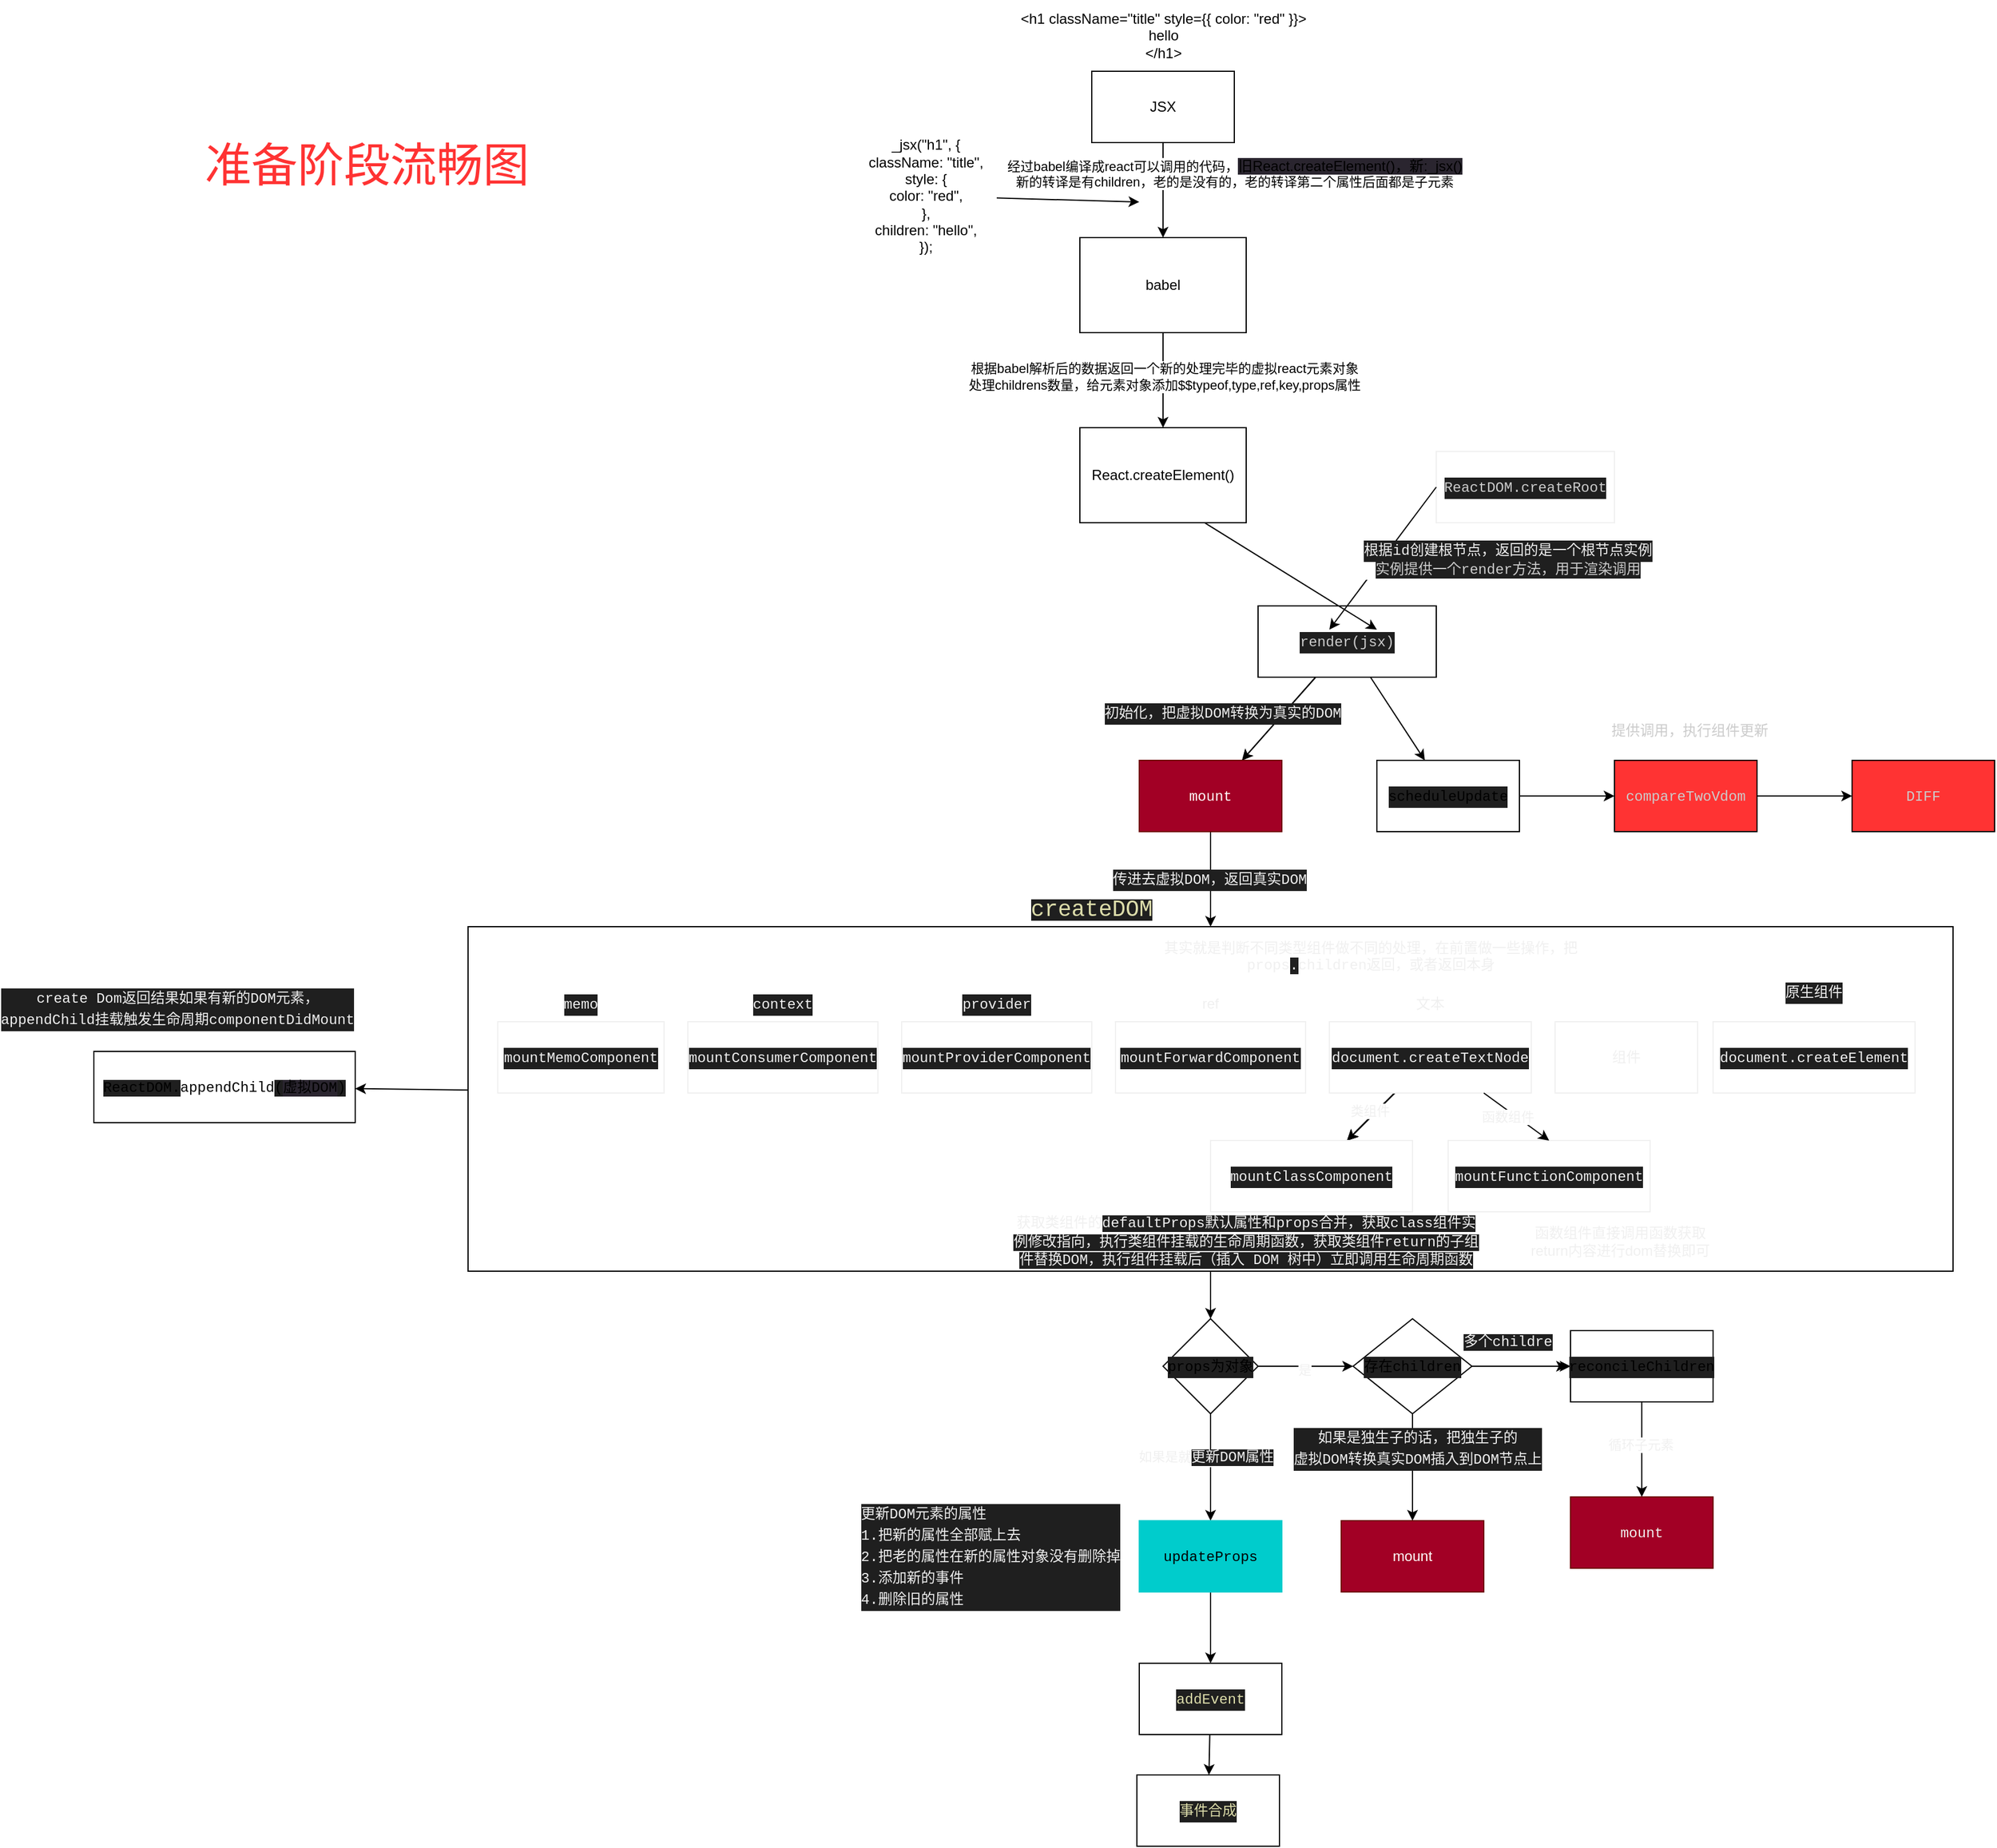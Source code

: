 <mxfile>
    <diagram id="NIV2u-lUeq1tQmd26WKI" name="准备阶段">
        <mxGraphModel dx="2626" dy="573" grid="0" gridSize="10" guides="1" tooltips="1" connect="1" arrows="1" fold="1" page="1" pageScale="1" pageWidth="1827" pageHeight="1569" background="none" math="0" shadow="0">
            <root>
                <mxCell id="0"/>
                <mxCell id="1" parent="0"/>
                <mxCell id="4" value="" style="edgeStyle=none;html=1;" parent="1" source="2" target="3" edge="1">
                    <mxGeometry relative="1" as="geometry"/>
                </mxCell>
                <mxCell id="10" value="经过babel编译成react可以调用的代码，&lt;span style=&quot;font-size: 12px; background-color: rgb(42, 37, 47);&quot;&gt;旧React.createElement()，&lt;/span&gt;&lt;span style=&quot;font-size: 12px; background-color: rgb(42, 37, 47);&quot;&gt;新:_jsx()&lt;br&gt;&lt;/span&gt;新的转译是有children，老的是没有的，老的转译第二个属性后面都是子元素" style="edgeLabel;html=1;align=center;verticalAlign=middle;resizable=0;points=[];" parent="4" vertex="1" connectable="0">
                    <mxGeometry x="-0.071" y="-1" relative="1" as="geometry">
                        <mxPoint x="61" y="-11" as="offset"/>
                    </mxGeometry>
                </mxCell>
                <mxCell id="2" value="JSX" style="rounded=0;whiteSpace=wrap;html=1;" parent="1" vertex="1">
                    <mxGeometry x="-864" y="60" width="120" height="60" as="geometry"/>
                </mxCell>
                <mxCell id="9" value="" style="edgeStyle=none;html=1;" parent="1" source="3" target="8" edge="1">
                    <mxGeometry relative="1" as="geometry">
                        <mxPoint as="offset"/>
                    </mxGeometry>
                </mxCell>
                <mxCell id="11" value="根据babel解析后的数据返回一个新的处理完毕的虚拟react元素对象&lt;br&gt;处理childrens数量，给元素对象添加$$typeof,type,ref,key,props属性" style="edgeLabel;html=1;align=center;verticalAlign=middle;resizable=0;points=[];" parent="9" vertex="1" connectable="0">
                    <mxGeometry x="-0.075" y="1" relative="1" as="geometry">
                        <mxPoint as="offset"/>
                    </mxGeometry>
                </mxCell>
                <mxCell id="3" value="babel" style="rounded=0;whiteSpace=wrap;html=1;align=center;" parent="1" vertex="1">
                    <mxGeometry x="-874" y="200" width="140" height="80" as="geometry"/>
                </mxCell>
                <mxCell id="8" value="&lt;span style=&quot;&quot;&gt;React.createElement()&lt;/span&gt;" style="rounded=0;whiteSpace=wrap;html=1;align=center;" parent="1" vertex="1">
                    <mxGeometry x="-874" y="360" width="140" height="80" as="geometry"/>
                </mxCell>
                <mxCell id="15" value="_jsx(&quot;h1&quot;, {&lt;br&gt;  className: &quot;title&quot;,&lt;br&gt;  style: {&lt;br&gt;    color: &quot;red&quot;,&lt;br&gt;  },&lt;br&gt;  children: &quot;hello&quot;,&lt;br&gt;});" style="text;html=1;align=center;verticalAlign=middle;resizable=0;points=[];autosize=1;strokeColor=none;fillColor=none;" parent="1" vertex="1">
                    <mxGeometry x="-1064" y="110" width="120" height="110" as="geometry"/>
                </mxCell>
                <mxCell id="16" value="" style="endArrow=classic;html=1;" parent="1" source="15" edge="1">
                    <mxGeometry width="50" height="50" relative="1" as="geometry">
                        <mxPoint x="-914" y="270" as="sourcePoint"/>
                        <mxPoint x="-824" y="170" as="targetPoint"/>
                    </mxGeometry>
                </mxCell>
                <mxCell id="17" value="&amp;lt;h1 className=&quot;title&quot; style={{ color: &quot;red&quot; }}&amp;gt;&lt;br/&gt;  hello&lt;br/&gt;&amp;lt;/h1&amp;gt;" style="text;html=1;align=center;verticalAlign=middle;resizable=0;points=[];autosize=1;strokeColor=none;fillColor=none;" parent="1" vertex="1">
                    <mxGeometry x="-934" width="260" height="60" as="geometry"/>
                </mxCell>
                <mxCell id="18" value="&lt;div style=&quot;background-color: rgb(31, 31, 31); font-family: Menlo, Monaco, &amp;quot;Courier New&amp;quot;, monospace; line-height: 18px;&quot;&gt;&lt;div style=&quot;line-height: 18px;&quot;&gt;&lt;span style=&quot;color: rgb(204, 204, 204);&quot;&gt;ReactDOM.createRoot&lt;/span&gt;&lt;br&gt;&lt;/div&gt;&lt;/div&gt;" style="rounded=0;whiteSpace=wrap;html=1;strokeColor=#F0F0F0;" parent="1" vertex="1">
                    <mxGeometry x="-574" y="380" width="150" height="60" as="geometry"/>
                </mxCell>
                <mxCell id="28" value="" style="edgeStyle=none;html=1;fontColor=#CCCCCC;" parent="1" source="22" target="27" edge="1">
                    <mxGeometry relative="1" as="geometry"/>
                </mxCell>
                <mxCell id="29" value="" style="edgeStyle=none;html=1;fontColor=#F0F0F0;" parent="1" source="22" target="27" edge="1">
                    <mxGeometry relative="1" as="geometry"/>
                </mxCell>
                <mxCell id="31" value="" style="edgeStyle=none;html=1;fontColor=#F0F0F0;" parent="1" source="22" target="30" edge="1">
                    <mxGeometry relative="1" as="geometry"/>
                </mxCell>
                <mxCell id="22" value="&lt;div style=&quot;background-color: rgb(31, 31, 31); font-family: Menlo, Monaco, &amp;quot;Courier New&amp;quot;, monospace; line-height: 18px;&quot;&gt;&lt;font color=&quot;#cccccc&quot;&gt;render(jsx)&lt;/font&gt;&lt;/div&gt;" style="rounded=0;whiteSpace=wrap;html=1;" parent="1" vertex="1">
                    <mxGeometry x="-724" y="510" width="150" height="60" as="geometry"/>
                </mxCell>
                <mxCell id="23" value="" style="endArrow=classic;html=1;fontColor=#CCCCCC;exitX=0.75;exitY=1;exitDx=0;exitDy=0;" parent="1" source="8" edge="1">
                    <mxGeometry width="50" height="50" relative="1" as="geometry">
                        <mxPoint x="-684" y="460" as="sourcePoint"/>
                        <mxPoint x="-624" y="530" as="targetPoint"/>
                    </mxGeometry>
                </mxCell>
                <mxCell id="25" value="" style="endArrow=classic;html=1;fontColor=#CCCCCC;entryX=0.4;entryY=0.333;entryDx=0;entryDy=0;entryPerimeter=0;exitX=0;exitY=0.5;exitDx=0;exitDy=0;" parent="1" source="18" target="22" edge="1">
                    <mxGeometry width="50" height="50" relative="1" as="geometry">
                        <mxPoint x="-684" y="460" as="sourcePoint"/>
                        <mxPoint x="-634" y="410" as="targetPoint"/>
                    </mxGeometry>
                </mxCell>
                <mxCell id="26" value="&lt;div style=&quot;color: rgb(240, 240, 240); background-color: rgb(31, 31, 31); font-family: Menlo, Monaco, &amp;quot;Courier New&amp;quot;, monospace; font-size: 12px; line-height: 18px;&quot;&gt;根据id创建根节点，返回的是一个根节点实例&lt;/div&gt;&lt;span style=&quot;font-family: Menlo, Monaco, &amp;quot;Courier New&amp;quot;, monospace; font-size: 12px; background-color: rgb(31, 31, 31);&quot;&gt;实例提供一个render方法，用于渲染调用&lt;/span&gt;&lt;span style=&quot;background-color: rgb(42, 37, 47); color: rgba(0, 0, 0, 0); font-family: monospace; font-size: 0px; text-align: start;&quot;&gt;3CmxGraphModel%3E%3Croot%3E%3CmxCell%20id%3D%220%22%2F%3E%3CmxCell%20id%3D%221%22%20parent%3D%220%22%2F%3E%3CmxCell%20id%3D%222%22%20value%3D%22%26lt%3Bspan%20style%3D%26quot%3Bfont-family%3A%20Menlo%2C%20Monaco%2C%20%26amp%3Bquot%3BCourier%20New%26amp%3Bquot%3B%2C%20monospace%3B%20font-size%3A%2012px%3B%20background-color%3A%20rgb(31%2C%2031%2C%2031)%3B%26quot%3B%26gt%3B%E6%8F%90%E4%BE%9B%E4%B8%80%E4%B8%AArender%E6%96%B9%E6%B3%95%EF%BC%8C%E7%94%A8%E4%BA%8E%E6%B8%B2%E6%9F%93%E8%B0%83%E7%94%A8%26lt%3B%2Fspan%26gt%3B%22%20style%3D%22edgeLabel%3Bhtml%3D1%3Balign%3Dcenter%3BverticalAlign%3Dmiddle%3Bresizable%3D0%3Bpoints%3D%5B%5D%3BfontColor%3D%23CCCCCC%3B%22%20vertex%3D%221%22%20connectable%3D%220%22%20parent%3D%221%22%3E%3CmxGeometry%20x%3D%22560.347%22%20y%3D%22460.197%22%20as%3D%22geometry%22%2F%3E%3C%2FmxCell%3E%3C%2Froot%3E%3C%2FmxGraphMod&lt;/span&gt;" style="edgeLabel;html=1;align=center;verticalAlign=middle;resizable=0;points=[];fontColor=#CCCCCC;" parent="25" vertex="1" connectable="0">
                    <mxGeometry x="-0.344" y="-3" relative="1" as="geometry">
                        <mxPoint x="92" y="23" as="offset"/>
                    </mxGeometry>
                </mxCell>
                <mxCell id="33" value="" style="edgeStyle=none;html=1;fontColor=#F0F0F0;" parent="1" source="27" target="32" edge="1">
                    <mxGeometry relative="1" as="geometry"/>
                </mxCell>
                <mxCell id="34" value="&lt;div style=&quot;background-color: rgb(31, 31, 31); font-family: Menlo, Monaco, &amp;quot;Courier New&amp;quot;, monospace; font-size: 12px; line-height: 18px;&quot;&gt;create Dom返回结果如果有新的DOM元素，&lt;/div&gt;&lt;div style=&quot;background-color: rgb(31, 31, 31); font-family: Menlo, Monaco, &amp;quot;Courier New&amp;quot;, monospace; font-size: 12px; line-height: 18px;&quot;&gt;appendChild挂载触发生命周期componentDidMount&lt;/div&gt;" style="edgeLabel;html=1;align=center;verticalAlign=middle;resizable=0;points=[];fontColor=#F0F0F0;" parent="33" vertex="1" connectable="0">
                    <mxGeometry x="-0.25" y="-1" relative="1" as="geometry">
                        <mxPoint x="-869" y="119" as="offset"/>
                    </mxGeometry>
                </mxCell>
                <mxCell id="41" value="&lt;div style=&quot;background-color: rgb(31, 31, 31); font-family: Menlo, Monaco, &amp;quot;Courier New&amp;quot;, monospace; font-size: 12px; line-height: 18px;&quot;&gt;&lt;span style=&quot;&quot;&gt;传进去虚拟DOM，返回真实DOM&lt;/span&gt;&lt;/div&gt;" style="edgeLabel;html=1;align=center;verticalAlign=middle;resizable=0;points=[];fontColor=#F0F0F0;" parent="33" vertex="1" connectable="0">
                    <mxGeometry x="0.006" y="-1" relative="1" as="geometry">
                        <mxPoint as="offset"/>
                    </mxGeometry>
                </mxCell>
                <mxCell id="27" value="&lt;div style=&quot;font-family: Menlo, Monaco, &amp;quot;Courier New&amp;quot;, monospace; line-height: 18px;&quot;&gt;mount&lt;/div&gt;" style="whiteSpace=wrap;html=1;rounded=0;fillColor=#a20025;fontColor=#ffffff;strokeColor=#6F0000;" parent="1" vertex="1">
                    <mxGeometry x="-824" y="640" width="120" height="60" as="geometry"/>
                </mxCell>
                <mxCell id="CKHRHEKmFjBJftQvQzu8-111" value="" style="edgeStyle=none;html=1;" edge="1" parent="1" source="30" target="CKHRHEKmFjBJftQvQzu8-110">
                    <mxGeometry relative="1" as="geometry"/>
                </mxCell>
                <mxCell id="30" value="&lt;div style=&quot;background-color: rgb(31, 31, 31); font-family: Menlo, Monaco, &amp;quot;Courier New&amp;quot;, monospace; line-height: 18px;&quot;&gt;scheduleUpdate&lt;/div&gt;" style="whiteSpace=wrap;html=1;rounded=0;" parent="1" vertex="1">
                    <mxGeometry x="-624" y="640" width="120" height="60" as="geometry"/>
                </mxCell>
                <mxCell id="36" value="" style="edgeStyle=none;html=1;fontColor=#F0F0F0;" parent="1" source="32" target="35" edge="1">
                    <mxGeometry relative="1" as="geometry"/>
                </mxCell>
                <mxCell id="37" value="&lt;div style=&quot;color: rgb(204, 204, 204); background-color: rgb(31, 31, 31); font-family: Menlo, Monaco, &amp;quot;Courier New&amp;quot;, monospace; font-size: 12px; line-height: 18px;&quot;&gt;&lt;span style=&quot;color: rgba(0, 0, 0, 0); font-family: monospace; font-size: 0px; text-align: start; background-color: rgb(42, 37, 47);&quot;&gt;%3CmxGraphModel%3E%3Croot%3E%3CmxCell%20id%3D%220%22%2F%3E%3CmxCell%20id%3D%221%22%20parent%3D%220%22%2F%3E%3CmxCell%20id%3D%222%22%20value%3D%22%26lt%3Bdiv%20style%3D%26quot%3Bbackground-color%3A%20rgb(31%2C%2031%2C%2031)%3B%20font-family%3A%20Menlo%2C%20Monaco%2C%20%26amp%3Bquot%3BCourier%20New%26amp%3Bquot%3B%2C%20monospace%3B%20font-size%3A%2012px%3B%20line-height%3A%2018px%3B%26quot%3B%26gt%3B%E5%A6%82%E6%9E%9C%E6%9C%89%E6%96%B0%E7%9A%84DOM%E5%85%83%E7%B4%A0%EF%BC%8CappendChild%E6%8C%82%E8%BD%BD%26lt%3B%2Fdiv%26gt%3B%26lt%3Bdiv%20style%3D%26quot%3Bbackground-color%3A%20rgb(31%2C%2031%2C%2031)%3B%20font-family%3A%20Menlo%2C%20Monaco%2C%20%26amp%3Bquot%3BCourier%20New%26amp%3Bquot%3B%2C%20monospace%3B%20font-size%3A%2012px%3B%20line-height%3A%2018px%3B%26quot%3B%26gt%3B%E8%A7%A6%E5%8F%91%E7%94%9F%E5%91%BD%E5%91%A8%E6%9C%9FcomponentDidMount%26lt%3B%2Fdiv%26gt%3B%22%20style%3D%22edgeLabel%3Bhtml%3D1%3Balign%3Dcenter%3BverticalAlign%3Dmiddle%3Bresizable%3D0%3Bpoints%3D%5B%5D%3BfontColor%3D%23F0F0F0%3B%22%20vertex%3D%221%22%20connectable%3D%220%22%20parent%3D%221%22%3E%3CmxGeometry%20x%3D%22319%22%20y%3D%22730.0%22%20as%3D%22geometry%22%2F%3E%3C%2FmxCell%3E%3C%2Froot%3E%3C%2FmxGraphModel%3E&lt;/span&gt;&lt;br&gt;&lt;/div&gt;" style="edgeLabel;html=1;align=center;verticalAlign=middle;resizable=0;points=[];fontColor=#F0F0F0;" parent="36" vertex="1" connectable="0">
                    <mxGeometry x="-0.037" y="1" relative="1" as="geometry">
                        <mxPoint as="offset"/>
                    </mxGeometry>
                </mxCell>
                <mxCell id="77" value="" style="edgeStyle=none;html=1;fontColor=#F0F0F0;" parent="1" source="32" target="76" edge="1">
                    <mxGeometry relative="1" as="geometry"/>
                </mxCell>
                <mxCell id="32" value="&lt;div style=&quot;background-color: rgb(31, 31, 31); font-family: Menlo, Monaco, &amp;quot;Courier New&amp;quot;, monospace; line-height: 18px;&quot;&gt;&lt;br&gt;&lt;/div&gt;" style="whiteSpace=wrap;html=1;rounded=0;fillColor=none;" parent="1" vertex="1">
                    <mxGeometry x="-1389" y="780" width="1250" height="290" as="geometry"/>
                </mxCell>
                <mxCell id="35" value="&lt;span style=&quot;font-family: Menlo, Monaco, &amp;quot;Courier New&amp;quot;, monospace; background-color: rgb(31, 31, 31);&quot;&gt;ReactDOM&lt;/span&gt;&lt;span style=&quot;background-color: rgb(31, 31, 31); font-family: Menlo, Monaco, &amp;quot;Courier New&amp;quot;, monospace;&quot;&gt;.&lt;/span&gt;&lt;span style=&quot;font-family: Menlo, Monaco, &amp;quot;Courier New&amp;quot;, monospace;&quot;&gt;appendChild&lt;/span&gt;&lt;span style=&quot;background-color: rgb(31, 31, 31); font-family: Menlo, Monaco, &amp;quot;Courier New&amp;quot;, monospace;&quot;&gt;(&lt;/span&gt;&lt;span style=&quot;font-family: Menlo, Monaco, &amp;quot;Courier New&amp;quot;, monospace; background-color: rgb(42, 37, 47);&quot;&gt;虚拟DOM&lt;/span&gt;&lt;span style=&quot;background-color: rgb(31, 31, 31); font-family: Menlo, Monaco, &amp;quot;Courier New&amp;quot;, monospace;&quot;&gt;)&lt;/span&gt;&lt;span style=&quot;color: rgb(204, 204, 204); font-family: Menlo, Monaco, &amp;quot;Courier New&amp;quot;, monospace; background-color: rgb(31, 31, 31);&quot;&gt;&lt;br&gt;&lt;/span&gt;" style="whiteSpace=wrap;html=1;rounded=0;" parent="1" vertex="1">
                    <mxGeometry x="-1704" y="885" width="220" height="60" as="geometry"/>
                </mxCell>
                <mxCell id="39" value="&lt;div style=&quot;background-color: rgb(31, 31, 31); font-family: Menlo, Monaco, &amp;quot;Courier New&amp;quot;, monospace; line-height: 18px;&quot;&gt;初始化，把虚拟DOM转换为真实的DOM&lt;/div&gt;" style="text;html=1;align=center;verticalAlign=middle;resizable=0;points=[];autosize=1;strokeColor=none;fillColor=none;fontColor=#F0F0F0;" parent="1" vertex="1">
                    <mxGeometry x="-864" y="585" width="220" height="30" as="geometry"/>
                </mxCell>
                <mxCell id="42" value="&lt;div style=&quot;background-color: rgb(31, 31, 31); font-family: Menlo, Monaco, &amp;quot;Courier New&amp;quot;, monospace; line-height: 18px;&quot;&gt;mountMemoComponent&lt;/div&gt;" style="rounded=0;whiteSpace=wrap;html=1;strokeColor=#F0F0F0;fontColor=#F0F0F0;fillColor=default;" parent="1" vertex="1">
                    <mxGeometry x="-1364" y="860" width="140" height="60" as="geometry"/>
                </mxCell>
                <mxCell id="43" value="&lt;div style=&quot;background-color: rgb(31, 31, 31); font-family: Menlo, Monaco, &amp;quot;Courier New&amp;quot;, monospace; line-height: 18px;&quot;&gt;mountConsumerComponent&lt;/div&gt;" style="rounded=0;whiteSpace=wrap;html=1;strokeColor=#F0F0F0;fontColor=#F0F0F0;" parent="1" vertex="1">
                    <mxGeometry x="-1204" y="860" width="160" height="60" as="geometry"/>
                </mxCell>
                <mxCell id="44" value="&lt;div style=&quot;background-color: rgb(31, 31, 31); font-family: Menlo, Monaco, &amp;quot;Courier New&amp;quot;, monospace; line-height: 18px;&quot;&gt;mountProviderComponent&lt;/div&gt;" style="rounded=0;whiteSpace=wrap;html=1;strokeColor=#F0F0F0;fontColor=#F0F0F0;" parent="1" vertex="1">
                    <mxGeometry x="-1024" y="860" width="160" height="60" as="geometry"/>
                </mxCell>
                <mxCell id="45" value="&lt;div style=&quot;background-color: rgb(31, 31, 31); font-family: Menlo, Monaco, &amp;quot;Courier New&amp;quot;, monospace; line-height: 18px;&quot;&gt;mountForwardComponent&lt;/div&gt;" style="rounded=0;whiteSpace=wrap;html=1;strokeColor=#F0F0F0;fontColor=#F0F0F0;" parent="1" vertex="1">
                    <mxGeometry x="-844" y="860" width="160" height="60" as="geometry"/>
                </mxCell>
                <mxCell id="62" value="" style="edgeStyle=none;html=1;fontColor=#F0F0F0;" parent="1" source="46" target="61" edge="1">
                    <mxGeometry relative="1" as="geometry"/>
                </mxCell>
                <mxCell id="63" value="" style="edgeStyle=none;html=1;fontColor=#F0F0F0;" parent="1" source="46" target="61" edge="1">
                    <mxGeometry relative="1" as="geometry"/>
                </mxCell>
                <mxCell id="64" value="" style="edgeStyle=none;html=1;fontColor=#F0F0F0;" parent="1" source="46" target="61" edge="1">
                    <mxGeometry relative="1" as="geometry"/>
                </mxCell>
                <mxCell id="65" value="" style="edgeStyle=none;html=1;fontColor=#F0F0F0;" parent="1" source="46" target="61" edge="1">
                    <mxGeometry relative="1" as="geometry"/>
                </mxCell>
                <mxCell id="66" value="" style="edgeStyle=none;html=1;fontColor=#F0F0F0;" parent="1" source="46" target="61" edge="1">
                    <mxGeometry relative="1" as="geometry"/>
                </mxCell>
                <mxCell id="69" value="类组件" style="edgeLabel;html=1;align=center;verticalAlign=middle;resizable=0;points=[];fontColor=#F0F0F0;" parent="66" vertex="1" connectable="0">
                    <mxGeometry x="-0.092" y="-4" relative="1" as="geometry">
                        <mxPoint as="offset"/>
                    </mxGeometry>
                </mxCell>
                <mxCell id="46" value="&lt;div style=&quot;background-color: rgb(31, 31, 31); font-family: Menlo, Monaco, &amp;quot;Courier New&amp;quot;, monospace; line-height: 18px;&quot;&gt;document.createTextNode&lt;/div&gt;" style="rounded=0;whiteSpace=wrap;html=1;strokeColor=#F0F0F0;fontColor=#F0F0F0;" parent="1" vertex="1">
                    <mxGeometry x="-664" y="860" width="170" height="60" as="geometry"/>
                </mxCell>
                <mxCell id="47" value="组件" style="rounded=0;whiteSpace=wrap;html=1;strokeColor=#F0F0F0;fontColor=#F0F0F0;" parent="1" vertex="1">
                    <mxGeometry x="-474" y="860" width="120" height="60" as="geometry"/>
                </mxCell>
                <mxCell id="48" value="&lt;div style=&quot;background-color: rgb(31, 31, 31); font-family: Menlo, Monaco, &amp;quot;Courier New&amp;quot;, monospace; line-height: 18px;&quot;&gt;document.createElement&lt;/div&gt;" style="rounded=0;whiteSpace=wrap;html=1;strokeColor=#F0F0F0;fontColor=#F0F0F0;" parent="1" vertex="1">
                    <mxGeometry x="-341" y="860" width="170" height="60" as="geometry"/>
                </mxCell>
                <mxCell id="51" value="&lt;div style=&quot;background-color: rgb(31, 31, 31); font-family: Menlo, Monaco, &amp;quot;Courier New&amp;quot;, monospace; line-height: 18px;&quot;&gt;原生组件&lt;/div&gt;" style="text;html=1;strokeColor=none;fillColor=none;align=center;verticalAlign=middle;whiteSpace=wrap;rounded=0;fontColor=#F0F0F0;" parent="1" vertex="1">
                    <mxGeometry x="-286" y="820" width="60" height="30" as="geometry"/>
                </mxCell>
                <mxCell id="52" value="文本" style="text;html=1;strokeColor=none;fillColor=none;align=center;verticalAlign=middle;whiteSpace=wrap;rounded=0;fontColor=#F0F0F0;" parent="1" vertex="1">
                    <mxGeometry x="-609" y="830" width="60" height="30" as="geometry"/>
                </mxCell>
                <mxCell id="53" value="ref" style="text;html=1;strokeColor=none;fillColor=none;align=center;verticalAlign=middle;whiteSpace=wrap;rounded=0;fontColor=#F0F0F0;" parent="1" vertex="1">
                    <mxGeometry x="-794" y="830" width="60" height="30" as="geometry"/>
                </mxCell>
                <mxCell id="54" value="&lt;div style=&quot;background-color: rgb(31, 31, 31); font-family: Menlo, Monaco, &amp;quot;Courier New&amp;quot;, monospace; line-height: 18px;&quot;&gt;provider&lt;/div&gt;" style="text;html=1;strokeColor=none;fillColor=none;align=center;verticalAlign=middle;whiteSpace=wrap;rounded=0;fontColor=#F0F0F0;" parent="1" vertex="1">
                    <mxGeometry x="-974" y="830" width="60" height="30" as="geometry"/>
                </mxCell>
                <mxCell id="55" value="&lt;div style=&quot;background-color: rgb(31, 31, 31); font-family: Menlo, Monaco, &amp;quot;Courier New&amp;quot;, monospace; line-height: 18px;&quot;&gt;context&lt;/div&gt;" style="text;html=1;strokeColor=none;fillColor=none;align=center;verticalAlign=middle;whiteSpace=wrap;rounded=0;fontColor=#F0F0F0;" parent="1" vertex="1">
                    <mxGeometry x="-1154" y="830" width="60" height="30" as="geometry"/>
                </mxCell>
                <mxCell id="56" value="&lt;div style=&quot;background-color: rgb(31, 31, 31); font-family: Menlo, Monaco, &amp;quot;Courier New&amp;quot;, monospace; line-height: 18px;&quot;&gt;memo&lt;/div&gt;" style="text;html=1;strokeColor=none;fillColor=none;align=center;verticalAlign=middle;whiteSpace=wrap;rounded=0;fontColor=#F0F0F0;" parent="1" vertex="1">
                    <mxGeometry x="-1324" y="830" width="60" height="30" as="geometry"/>
                </mxCell>
                <mxCell id="59" value="其实就是判断不同类型组件做不同的处理，在前置做一些操作，把&lt;span style=&quot;font-family: Menlo, Monaco, &amp;quot;Courier New&amp;quot;, monospace;&quot;&gt;props&lt;/span&gt;&lt;span style=&quot;background-color: rgb(31, 31, 31); font-family: Menlo, Monaco, &amp;quot;Courier New&amp;quot;, monospace;&quot;&gt;.&lt;/span&gt;&lt;span style=&quot;font-family: Menlo, Monaco, &amp;quot;Courier New&amp;quot;, monospace;&quot;&gt;children返回，或者返回本身&lt;/span&gt;" style="text;html=1;strokeColor=none;fillColor=none;align=center;verticalAlign=middle;whiteSpace=wrap;rounded=0;fontColor=#F0F0F0;" parent="1" vertex="1">
                    <mxGeometry x="-804" y="790" width="350" height="30" as="geometry"/>
                </mxCell>
                <mxCell id="61" value="&lt;div style=&quot;background-color: rgb(31, 31, 31); font-family: Menlo, Monaco, &amp;quot;Courier New&amp;quot;, monospace; line-height: 18px;&quot;&gt;&lt;div style=&quot;line-height: 18px;&quot;&gt;&lt;div style=&quot;line-height: 18px;&quot;&gt;mountClassComponent&lt;/div&gt;&lt;/div&gt;&lt;/div&gt;" style="rounded=0;whiteSpace=wrap;html=1;strokeColor=#F0F0F0;fontColor=#F0F0F0;" parent="1" vertex="1">
                    <mxGeometry x="-764" y="960" width="170" height="60" as="geometry"/>
                </mxCell>
                <mxCell id="67" value="&lt;div style=&quot;background-color: rgb(31, 31, 31); font-family: Menlo, Monaco, &amp;quot;Courier New&amp;quot;, monospace; line-height: 18px;&quot;&gt;&lt;div style=&quot;line-height: 18px;&quot;&gt;&lt;div style=&quot;line-height: 18px;&quot;&gt;mountFunctionComponent&lt;/div&gt;&lt;/div&gt;&lt;/div&gt;" style="rounded=0;whiteSpace=wrap;html=1;strokeColor=#F0F0F0;fontColor=#F0F0F0;" parent="1" vertex="1">
                    <mxGeometry x="-564" y="960" width="170" height="60" as="geometry"/>
                </mxCell>
                <mxCell id="68" value="" style="endArrow=classic;html=1;fontColor=#F0F0F0;entryX=0.5;entryY=0;entryDx=0;entryDy=0;" parent="1" target="67" edge="1">
                    <mxGeometry width="50" height="50" relative="1" as="geometry">
                        <mxPoint x="-534" y="920" as="sourcePoint"/>
                        <mxPoint x="-584" y="790" as="targetPoint"/>
                    </mxGeometry>
                </mxCell>
                <mxCell id="70" value="函数组件" style="edgeLabel;html=1;align=center;verticalAlign=middle;resizable=0;points=[];fontColor=#F0F0F0;" parent="68" vertex="1" connectable="0">
                    <mxGeometry x="-0.381" y="4" relative="1" as="geometry">
                        <mxPoint y="11" as="offset"/>
                    </mxGeometry>
                </mxCell>
                <mxCell id="71" value="函数组件直接调用函数获取return内容进行dom替换即可" style="text;html=1;strokeColor=none;fillColor=none;align=center;verticalAlign=middle;whiteSpace=wrap;rounded=0;fontColor=#F0F0F0;" parent="1" vertex="1">
                    <mxGeometry x="-504" y="1030" width="170" height="30" as="geometry"/>
                </mxCell>
                <mxCell id="72" value="获取类组件的&lt;span style=&quot;background-color: rgb(31, 31, 31); font-family: Menlo, Monaco, &amp;quot;Courier New&amp;quot;, monospace;&quot;&gt;defaultProps默认属性和props合并，获取&lt;/span&gt;&lt;span style=&quot;background-color: rgb(31, 31, 31); font-family: Menlo, Monaco, &amp;quot;Courier New&amp;quot;, monospace;&quot;&gt;class组件实例修改指向，执行&lt;/span&gt;&lt;span style=&quot;background-color: rgb(31, 31, 31); font-family: Menlo, Monaco, &amp;quot;Courier New&amp;quot;, monospace;&quot;&gt;类组件挂载的生命周期函数，&lt;/span&gt;&lt;span style=&quot;background-color: rgb(31, 31, 31); font-family: Menlo, Monaco, &amp;quot;Courier New&amp;quot;, monospace;&quot;&gt;获取类组件return的子组件替换DOM，执行&lt;/span&gt;&lt;span style=&quot;background-color: rgb(31, 31, 31); font-family: Menlo, Monaco, &amp;quot;Courier New&amp;quot;, monospace;&quot;&gt;组件挂载后（插入 DOM 树中）立即调用生命周期函数&lt;/span&gt;" style="text;html=1;strokeColor=none;fillColor=none;align=center;verticalAlign=middle;whiteSpace=wrap;rounded=0;fontColor=#F0F0F0;" parent="1" vertex="1">
                    <mxGeometry x="-934" y="1030" width="400" height="30" as="geometry"/>
                </mxCell>
                <mxCell id="79" value="" style="edgeStyle=none;html=1;fontColor=#F0F0F0;" parent="1" source="76" target="78" edge="1">
                    <mxGeometry relative="1" as="geometry"/>
                </mxCell>
                <mxCell id="80" value="如果是就&lt;span style=&quot;background-color: rgb(31, 31, 31); font-family: Menlo, Monaco, &amp;quot;Courier New&amp;quot;, monospace; font-size: 12px;&quot;&gt;更新DOM属性&lt;/span&gt;" style="edgeLabel;html=1;align=center;verticalAlign=middle;resizable=0;points=[];fontColor=#F0F0F0;" parent="79" vertex="1" connectable="0">
                    <mxGeometry x="-0.181" y="-4" relative="1" as="geometry">
                        <mxPoint as="offset"/>
                    </mxGeometry>
                </mxCell>
                <mxCell id="82" value="" style="edgeStyle=none;html=1;fontColor=#F0F0F0;" parent="1" source="76" target="81" edge="1">
                    <mxGeometry relative="1" as="geometry"/>
                </mxCell>
                <mxCell id="89" value="是" style="edgeLabel;html=1;align=center;verticalAlign=middle;resizable=0;points=[];fontColor=#F0F0F0;" parent="82" vertex="1" connectable="0">
                    <mxGeometry x="-0.035" y="-3" relative="1" as="geometry">
                        <mxPoint as="offset"/>
                    </mxGeometry>
                </mxCell>
                <mxCell id="76" value="&lt;div style=&quot;background-color: rgb(31, 31, 31); font-family: Menlo, Monaco, &amp;quot;Courier New&amp;quot;, monospace; line-height: 18px;&quot;&gt;props为对象&lt;/div&gt;" style="rhombus;whiteSpace=wrap;html=1;fillColor=none;rounded=0;" parent="1" vertex="1">
                    <mxGeometry x="-804" y="1110" width="80" height="80" as="geometry"/>
                </mxCell>
                <mxCell id="97" value="" style="edgeStyle=none;html=1;fontColor=#F0F0F0;" parent="1" source="78" target="96" edge="1">
                    <mxGeometry relative="1" as="geometry"/>
                </mxCell>
                <mxCell id="78" value="&lt;div style=&quot;font-family: Menlo, Monaco, &amp;quot;Courier New&amp;quot;, monospace; line-height: 18px;&quot;&gt;&lt;span style=&quot;background-color: rgb(0, 204, 204);&quot;&gt;updateProps&lt;/span&gt;&lt;/div&gt;" style="whiteSpace=wrap;html=1;rounded=0;gradientColor=none;strokeColor=#00CCCC;fillColor=#00CCCC;" parent="1" vertex="1">
                    <mxGeometry x="-824" y="1280" width="120" height="60" as="geometry"/>
                </mxCell>
                <mxCell id="85" value="" style="edgeStyle=none;html=1;fontColor=#F0F0F0;" parent="1" source="81" target="84" edge="1">
                    <mxGeometry relative="1" as="geometry"/>
                </mxCell>
                <mxCell id="86" value="&lt;div style=&quot;background-color: rgb(31, 31, 31); font-family: Menlo, Monaco, &amp;quot;Courier New&amp;quot;, monospace; font-size: 12px; line-height: 18px;&quot;&gt;如果是独生子的话，把独生子的&lt;/div&gt;&lt;div style=&quot;background-color: rgb(31, 31, 31); font-family: Menlo, Monaco, &amp;quot;Courier New&amp;quot;, monospace; font-size: 12px; line-height: 18px;&quot;&gt;虚拟DOM转换真实DOM插入到DOM节点上&lt;/div&gt;" style="edgeLabel;html=1;align=center;verticalAlign=middle;resizable=0;points=[];fontColor=#F0F0F0;" parent="85" vertex="1" connectable="0">
                    <mxGeometry x="-0.352" y="4" relative="1" as="geometry">
                        <mxPoint as="offset"/>
                    </mxGeometry>
                </mxCell>
                <mxCell id="88" value="" style="edgeStyle=none;html=1;fontColor=#F0F0F0;" parent="1" source="81" edge="1">
                    <mxGeometry relative="1" as="geometry">
                        <mxPoint x="-464" y="1150.0" as="targetPoint"/>
                    </mxGeometry>
                </mxCell>
                <mxCell id="90" value="&lt;span style=&quot;font-family: Menlo, Monaco, &amp;quot;Courier New&amp;quot;, monospace; font-size: 12px; background-color: rgb(31, 31, 31);&quot;&gt;多个childre&lt;/span&gt;" style="edgeLabel;html=1;align=center;verticalAlign=middle;resizable=0;points=[];fontColor=#F0F0F0;" parent="88" vertex="1" connectable="0">
                    <mxGeometry x="-0.15" y="2" relative="1" as="geometry">
                        <mxPoint x="-4" y="-18" as="offset"/>
                    </mxGeometry>
                </mxCell>
                <mxCell id="92" value="" style="edgeStyle=none;html=1;fontColor=#F0F0F0;" parent="1" source="81" target="91" edge="1">
                    <mxGeometry relative="1" as="geometry"/>
                </mxCell>
                <mxCell id="81" value="&lt;div style=&quot;background-color: rgb(31, 31, 31); font-family: Menlo, Monaco, &amp;quot;Courier New&amp;quot;, monospace; line-height: 18px;&quot;&gt;存在children&lt;/div&gt;" style="rhombus;whiteSpace=wrap;html=1;fillColor=none;rounded=0;" parent="1" vertex="1">
                    <mxGeometry x="-644" y="1110" width="100" height="80" as="geometry"/>
                </mxCell>
                <mxCell id="84" value="mount" style="whiteSpace=wrap;html=1;fillColor=#a20025;rounded=0;fontColor=#ffffff;strokeColor=#6F0000;" parent="1" vertex="1">
                    <mxGeometry x="-654" y="1280" width="120" height="60" as="geometry"/>
                </mxCell>
                <mxCell id="99" value="" style="edgeStyle=none;html=1;fontColor=#F0F0F0;" parent="1" source="91" target="98" edge="1">
                    <mxGeometry relative="1" as="geometry"/>
                </mxCell>
                <mxCell id="100" value="循环子元素" style="edgeLabel;html=1;align=center;verticalAlign=middle;resizable=0;points=[];fontColor=#F0F0F0;" parent="99" vertex="1" connectable="0">
                    <mxGeometry x="-0.117" y="-1" relative="1" as="geometry">
                        <mxPoint as="offset"/>
                    </mxGeometry>
                </mxCell>
                <mxCell id="91" value="&lt;div style=&quot;background-color: rgb(31, 31, 31); font-family: Menlo, Monaco, &amp;quot;Courier New&amp;quot;, monospace; line-height: 18px;&quot;&gt;reconcileChildren&lt;/div&gt;" style="whiteSpace=wrap;html=1;fillColor=none;rounded=0;" parent="1" vertex="1">
                    <mxGeometry x="-461" y="1120" width="120" height="60" as="geometry"/>
                </mxCell>
                <mxCell id="95" value="&lt;h1 style=&quot;text-align: left;&quot;&gt;&lt;div style=&quot;background-color: rgb(31, 31, 31); font-family: Menlo, Monaco, &amp;quot;Courier New&amp;quot;, monospace; font-weight: normal; font-size: 12px; line-height: 18px;&quot;&gt;更新DOM元素的属性&lt;/div&gt;&lt;div style=&quot;background-color: rgb(31, 31, 31); font-family: Menlo, Monaco, &amp;quot;Courier New&amp;quot;, monospace; font-weight: normal; font-size: 12px; line-height: 18px;&quot;&gt;1.把新的属性全部赋上去&lt;/div&gt;&lt;div style=&quot;background-color: rgb(31, 31, 31); font-family: Menlo, Monaco, &amp;quot;Courier New&amp;quot;, monospace; font-weight: normal; font-size: 12px; line-height: 18px;&quot;&gt;2.把老的属性在新的属性对象没有删除掉&lt;/div&gt;&lt;div style=&quot;background-color: rgb(31, 31, 31); font-family: Menlo, Monaco, &amp;quot;Courier New&amp;quot;, monospace; font-weight: normal; font-size: 12px; line-height: 18px;&quot;&gt;3.添加新的事件&lt;/div&gt;&lt;div style=&quot;background-color: rgb(31, 31, 31); font-family: Menlo, Monaco, &amp;quot;Courier New&amp;quot;, monospace; font-weight: normal; font-size: 12px; line-height: 18px;&quot;&gt;4.删除旧的属性&lt;/div&gt;&lt;/h1&gt;" style="text;html=1;strokeColor=none;fillColor=none;align=center;verticalAlign=middle;whiteSpace=wrap;rounded=0;labelBackgroundColor=none;fontColor=#F0F0F0;" parent="1" vertex="1">
                    <mxGeometry x="-1064" y="1265" width="230" height="90" as="geometry"/>
                </mxCell>
                <mxCell id="Ae-TJg35ZrKYVgQNu8AI-109" value="" style="edgeStyle=none;html=1;fontColor=#CCCCCC;" edge="1" parent="1" source="96" target="Ae-TJg35ZrKYVgQNu8AI-108">
                    <mxGeometry relative="1" as="geometry"/>
                </mxCell>
                <mxCell id="96" value="&lt;div style=&quot;color: rgb(204, 204, 204); background-color: rgb(31, 31, 31); font-family: Menlo, Monaco, &amp;quot;Courier New&amp;quot;, monospace; line-height: 18px;&quot;&gt;&lt;span style=&quot;color: #dcdcaa;&quot;&gt;addEvent&lt;/span&gt;&lt;/div&gt;" style="whiteSpace=wrap;html=1;fillColor=none;rounded=0;" parent="1" vertex="1">
                    <mxGeometry x="-824" y="1400" width="120" height="60" as="geometry"/>
                </mxCell>
                <mxCell id="98" value="&lt;div style=&quot;font-family: Menlo, Monaco, &amp;quot;Courier New&amp;quot;, monospace; line-height: 18px;&quot;&gt;&lt;font color=&quot;#f0f0f0&quot;&gt;mount&lt;/font&gt;&lt;/div&gt;" style="whiteSpace=wrap;html=1;fillColor=#a20025;rounded=0;fontColor=#ffffff;strokeColor=#6F0000;" parent="1" vertex="1">
                    <mxGeometry x="-461" y="1260" width="120" height="60" as="geometry"/>
                </mxCell>
                <mxCell id="101" value="&lt;div style=&quot;color: rgb(204, 204, 204); background-color: rgb(31, 31, 31); font-family: Menlo, Monaco, &amp;quot;Courier New&amp;quot;, monospace; line-height: 18px; font-size: 19px;&quot;&gt;&lt;span style=&quot;color: rgb(220, 220, 170); font-size: 19px;&quot;&gt;createDOM&lt;/span&gt;&lt;/div&gt;" style="text;html=1;strokeColor=none;fillColor=none;align=center;verticalAlign=middle;whiteSpace=wrap;rounded=0;labelBackgroundColor=none;fontColor=#F0F0F0;fontSize=19;" parent="1" vertex="1">
                    <mxGeometry x="-894" y="750" width="60" height="30" as="geometry"/>
                </mxCell>
                <mxCell id="108" value="准备阶段流畅图" style="text;html=1;strokeColor=none;fillColor=none;align=center;verticalAlign=middle;whiteSpace=wrap;rounded=0;labelBackgroundColor=none;fontSize=39;fontColor=#FF3333;" parent="1" vertex="1">
                    <mxGeometry x="-1714" y="40" width="480" height="200" as="geometry"/>
                </mxCell>
                <mxCell id="Qcb0d2YUtgQZ_n8KskIk-109" value="" style="edgeStyle=none;html=1;fontColor=#CCCCCC;" edge="1" parent="1" source="CKHRHEKmFjBJftQvQzu8-110" target="Qcb0d2YUtgQZ_n8KskIk-108">
                    <mxGeometry relative="1" as="geometry"/>
                </mxCell>
                <mxCell id="CKHRHEKmFjBJftQvQzu8-110" value="&lt;div style=&quot;font-family: Menlo, Monaco, &amp;quot;Courier New&amp;quot;, monospace; line-height: 18px;&quot;&gt;&lt;div style=&quot;line-height: 18px;&quot;&gt;&lt;div style=&quot;line-height: 18px;&quot;&gt;&lt;font style=&quot;background-color: rgb(255, 51, 51);&quot; color=&quot;#cccccc&quot;&gt;compareTwoVdom&lt;/font&gt;&lt;/div&gt;&lt;/div&gt;&lt;/div&gt;" style="whiteSpace=wrap;html=1;rounded=0;fillColor=#FF3333;" vertex="1" parent="1">
                    <mxGeometry x="-424" y="640" width="120" height="60" as="geometry"/>
                </mxCell>
                <mxCell id="eWznz2WDbx8M4spWo2hp-108" value="提供调用，执行组件更新" style="text;html=1;align=center;verticalAlign=middle;resizable=0;points=[];autosize=1;strokeColor=none;fillColor=none;fontColor=#CCCCCC;" vertex="1" parent="1">
                    <mxGeometry x="-436" y="602" width="150" height="26" as="geometry"/>
                </mxCell>
                <mxCell id="Qcb0d2YUtgQZ_n8KskIk-108" value="&lt;div style=&quot;font-family: Menlo, Monaco, &amp;quot;Courier New&amp;quot;, monospace; line-height: 18px;&quot;&gt;&lt;div style=&quot;line-height: 18px;&quot;&gt;&lt;div style=&quot;line-height: 18px;&quot;&gt;&lt;font color=&quot;#cccccc&quot;&gt;&lt;span style=&quot;background-color: rgb(255, 51, 51);&quot;&gt;DIFF&lt;/span&gt;&lt;/font&gt;&lt;/div&gt;&lt;/div&gt;&lt;/div&gt;" style="whiteSpace=wrap;html=1;rounded=0;fillColor=#FF3333;" vertex="1" parent="1">
                    <mxGeometry x="-224" y="640" width="120" height="60" as="geometry"/>
                </mxCell>
                <mxCell id="Ae-TJg35ZrKYVgQNu8AI-108" value="&lt;div style=&quot;background-color: rgb(31, 31, 31); font-family: Menlo, Monaco, &amp;quot;Courier New&amp;quot;, monospace; line-height: 18px;&quot;&gt;&lt;font color=&quot;#dcdcaa&quot;&gt;事件合成&lt;/font&gt;&lt;/div&gt;" style="whiteSpace=wrap;html=1;fillColor=none;rounded=0;" vertex="1" parent="1">
                    <mxGeometry x="-826" y="1494" width="120" height="60" as="geometry"/>
                </mxCell>
            </root>
        </mxGraphModel>
    </diagram>
    <diagram id="ek3mbqRGnpOp7e9xtXZu" name="批量更新和事件合成">
        <mxGraphModel dx="2989" dy="833" grid="0" gridSize="10" guides="1" tooltips="1" connect="1" arrows="1" fold="1" page="1" pageScale="1" pageWidth="1827" pageHeight="1569" math="0" shadow="0">
            <root>
                <mxCell id="0"/>
                <mxCell id="1" parent="0"/>
                <mxCell id="cs8vm7mWjIOAks9_gRqU-2" value="批量合成" style="text;html=1;align=center;verticalAlign=middle;resizable=0;points=[];autosize=1;strokeColor=none;fillColor=none;fontColor=#FF3333;fontSize=20;" parent="1" vertex="1">
                    <mxGeometry x="70" y="50" width="100" height="40" as="geometry"/>
                </mxCell>
                <mxCell id="97Rv88B6lgZ7QgUHgf9u-4" value="" style="edgeStyle=none;html=1;fontSize=20;fontColor=#F0F0F0;" parent="1" source="cs8vm7mWjIOAks9_gRqU-3" target="97Rv88B6lgZ7QgUHgf9u-3" edge="1">
                    <mxGeometry relative="1" as="geometry"/>
                </mxCell>
                <mxCell id="97Rv88B6lgZ7QgUHgf9u-5" value="&lt;font style=&quot;font-size: 15px;&quot;&gt;&lt;font color=&quot;#80ff00&quot;&gt;&lt;span style=&quot;font-family: Menlo, Monaco, &amp;quot;Courier New&amp;quot;, monospace; font-size: 12px; background-color: rgb(31, 31, 31);&quot;&gt;pendingStates&lt;/span&gt;&lt;span style=&quot;background-color: rgb(31, 31, 31); font-family: Menlo, Monaco, &amp;quot;Courier New&amp;quot;, monospace;&quot;&gt;存储state事件或者state对象，&lt;br&gt;&lt;/span&gt;&lt;span style=&quot;font-family: Menlo, Monaco, &amp;quot;Courier New&amp;quot;, monospace; font-size: 12px; background-color: rgb(31, 31, 31);&quot;&gt;callbacks存储&lt;/span&gt;&lt;/font&gt;&lt;span style=&quot;background-color: rgb(31, 31, 31); font-family: Menlo, Monaco, &amp;quot;Courier New&amp;quot;, monospace;&quot;&gt;&lt;font color=&quot;#80ff00&quot;&gt;回调&lt;/font&gt;&lt;br&gt;&lt;/span&gt;&lt;/font&gt;" style="edgeLabel;html=1;align=center;verticalAlign=middle;resizable=0;points=[];fontSize=17;fontColor=#F0F0F0;" parent="97Rv88B6lgZ7QgUHgf9u-4" vertex="1" connectable="0">
                    <mxGeometry x="-0.006" y="1" relative="1" as="geometry">
                        <mxPoint as="offset"/>
                    </mxGeometry>
                </mxCell>
                <mxCell id="cs8vm7mWjIOAks9_gRqU-3" value="&lt;font color=&quot;#ffff33&quot; style=&quot;font-size: 17px;&quot;&gt;this.setState&lt;/font&gt;" style="whiteSpace=wrap;html=1;fontSize=20;fontColor=#FF3333;" parent="1" vertex="1">
                    <mxGeometry x="350" y="270" width="120" height="60" as="geometry"/>
                </mxCell>
                <mxCell id="97Rv88B6lgZ7QgUHgf9u-2" value="&lt;font color=&quot;#ffff33&quot;&gt;this.setState(() =&amp;gt; ({}), () =&amp;gt; {})&lt;br&gt;this.setState({}, () =&amp;gt; {})&lt;/font&gt;" style="text;html=1;align=center;verticalAlign=middle;resizable=0;points=[];autosize=1;strokeColor=none;fillColor=none;fontSize=20;fontColor=#F0F0F0;" parent="1" vertex="1">
                    <mxGeometry x="265" y="200" width="290" height="60" as="geometry"/>
                </mxCell>
                <mxCell id="97Rv88B6lgZ7QgUHgf9u-17" value="" style="edgeStyle=none;html=1;fontSize=13;fontColor=#FFFF33;" parent="1" source="97Rv88B6lgZ7QgUHgf9u-3" target="97Rv88B6lgZ7QgUHgf9u-16" edge="1">
                    <mxGeometry relative="1" as="geometry"/>
                </mxCell>
                <mxCell id="97Rv88B6lgZ7QgUHgf9u-3" value="&lt;div style=&quot;background-color: rgb(31, 31, 31); font-family: Menlo, Monaco, &amp;quot;Courier New&amp;quot;, monospace; font-size: 12px; line-height: 18px;&quot;&gt;&lt;font color=&quot;#80ff00&quot;&gt;addState方法&lt;/font&gt;&lt;/div&gt;" style="whiteSpace=wrap;html=1;fontSize=20;fontColor=#FF3333;" parent="1" vertex="1">
                    <mxGeometry x="350" y="410" width="120" height="60" as="geometry"/>
                </mxCell>
                <mxCell id="97Rv88B6lgZ7QgUHgf9u-10" value="&lt;div style=&quot;background-color: rgb(31, 31, 31); font-family: Menlo, Monaco, &amp;quot;Courier New&amp;quot;, monospace; font-size: 12px; line-height: 18px;&quot;&gt;&lt;font color=&quot;#00cc00&quot;&gt;updateQueue&lt;/font&gt;&lt;/div&gt;" style="whiteSpace=wrap;html=1;fontSize=15;fontColor=#F0F0F0;" parent="1" vertex="1">
                    <mxGeometry y="490" width="120" height="60" as="geometry"/>
                </mxCell>
                <mxCell id="97Rv88B6lgZ7QgUHgf9u-11" value="&lt;div style=&quot;background-color: rgb(31, 31, 31); font-family: Menlo, Monaco, &amp;quot;Courier New&amp;quot;, monospace; font-size: 12px; line-height: 18px;&quot;&gt;&lt;font color=&quot;#ffff33&quot;&gt;Component&lt;/font&gt;&lt;/div&gt;" style="whiteSpace=wrap;html=1;fontSize=15;fontColor=#F0F0F0;" parent="1" vertex="1">
                    <mxGeometry y="220" width="120" height="60" as="geometry"/>
                </mxCell>
                <mxCell id="97Rv88B6lgZ7QgUHgf9u-12" value="&lt;div style=&quot;background-color: rgb(31, 31, 31); font-family: Menlo, Monaco, &amp;quot;Courier New&amp;quot;, monospace; font-size: 12px; line-height: 18px;&quot;&gt;&lt;font color=&quot;#80ff00&quot;&gt;Updater&lt;/font&gt;&lt;/div&gt;" style="whiteSpace=wrap;html=1;fontSize=15;fontColor=#F0F0F0;" parent="1" vertex="1">
                    <mxGeometry y="360" width="120" height="60" as="geometry"/>
                </mxCell>
                <mxCell id="97Rv88B6lgZ7QgUHgf9u-13" value="&lt;font color=&quot;#ffff33&quot;&gt;&lt;font style=&quot;font-size: 13px;&quot;&gt;类组件的实例，提供开发者继承&lt;/font&gt;&lt;span style=&quot;font-family: Menlo, Monaco, &amp;quot;Courier New&amp;quot;, monospace; font-size: 12px; background-color: rgb(31, 31, 31);&quot;&gt;class ClassComponent extends&amp;nbsp;Component&lt;/span&gt;&lt;font style=&quot;font-size: 13px;&quot;&gt;&lt;br&gt;&lt;/font&gt;&lt;/font&gt;&lt;div style=&quot;background-color: rgb(31, 31, 31); font-family: Menlo, Monaco, &amp;quot;Courier New&amp;quot;, monospace; font-size: 12px; line-height: 18px;&quot;&gt;&lt;font color=&quot;#ffff33&quot;&gt;静态属性：isReactComponent类组件标,defaultProps默认props&lt;/font&gt;&lt;/div&gt;" style="text;html=1;align=center;verticalAlign=middle;resizable=0;points=[];autosize=1;strokeColor=none;fillColor=none;fontSize=15;fontColor=#00CC00;" parent="1" vertex="1">
                    <mxGeometry x="-170" y="170" width="480" height="50" as="geometry"/>
                </mxCell>
                <mxCell id="97Rv88B6lgZ7QgUHgf9u-14" value="&lt;div style=&quot;background-color: rgb(31, 31, 31); font-family: Menlo, Monaco, &amp;quot;Courier New&amp;quot;, monospace; font-size: 12px; line-height: 18px;&quot;&gt;&lt;font color=&quot;#80ff00&quot;&gt;类组件的更新实例，用于存储，调用，获取事件&lt;/font&gt;&lt;/div&gt;&lt;div style=&quot;background-color: rgb(31, 31, 31); line-height: 18px; font-size: 12px; font-family: Menlo, Monaco, &amp;quot;Courier New&amp;quot;, monospace;&quot;&gt;&lt;div style=&quot;line-height: 18px;&quot;&gt;&lt;font color=&quot;#80ff00&quot;&gt;pendingStates：用来存放更新状态，新的数据或者事件&lt;/font&gt;&lt;/div&gt;&lt;div style=&quot;line-height: 18px;&quot;&gt;&lt;div style=&quot;line-height: 18px;&quot;&gt;&lt;font color=&quot;#80ff00&quot;&gt;callbacks：state更新回调&lt;/font&gt;&lt;/div&gt;&lt;/div&gt;&lt;/div&gt;" style="text;html=1;align=center;verticalAlign=middle;resizable=0;points=[];autosize=1;strokeColor=none;fillColor=none;fontSize=13;fontColor=#FFFF33;" parent="1" vertex="1">
                    <mxGeometry x="-105" y="280" width="330" height="70" as="geometry"/>
                </mxCell>
                <mxCell id="97Rv88B6lgZ7QgUHgf9u-15" value="&lt;font color=&quot;#00cc00&quot;&gt;控制更新队列,&lt;span style=&quot;background-color: rgb(31, 31, 31); font-family: Menlo, Monaco, &amp;quot;Courier New&amp;quot;, monospace; font-size: 12px;&quot;&gt;isBatchingUpdate为true代表批量异步&lt;br&gt;&lt;/span&gt;&lt;/font&gt;&lt;div style=&quot;background-color: rgb(31, 31, 31); font-family: Menlo, Monaco, &amp;quot;Courier New&amp;quot;, monospace; font-size: 12px; line-height: 18px;&quot;&gt;&lt;font color=&quot;#00cc00&quot;&gt;updaters批量执行的事件&lt;/font&gt;&lt;/div&gt;" style="text;html=1;align=center;verticalAlign=middle;resizable=0;points=[];autosize=1;strokeColor=none;fillColor=none;fontSize=13;fontColor=#80FF00;" parent="1" vertex="1">
                    <mxGeometry x="-105" y="445" width="330" height="50" as="geometry"/>
                </mxCell>
                <mxCell id="97Rv88B6lgZ7QgUHgf9u-19" value="" style="edgeStyle=none;html=1;fontSize=13;fontColor=#00CC00;" parent="1" source="97Rv88B6lgZ7QgUHgf9u-16" target="97Rv88B6lgZ7QgUHgf9u-18" edge="1">
                    <mxGeometry relative="1" as="geometry"/>
                </mxCell>
                <mxCell id="97Rv88B6lgZ7QgUHgf9u-16" value="&lt;div style=&quot;background-color: rgb(31, 31, 31); font-family: Menlo, Monaco, &amp;quot;Courier New&amp;quot;, monospace; font-size: 12px; line-height: 18px;&quot;&gt;&lt;div style=&quot;line-height: 18px;&quot;&gt;&lt;font color=&quot;#80ff00&quot;&gt;emitUpdate&lt;/font&gt;&lt;/div&gt;&lt;/div&gt;" style="whiteSpace=wrap;html=1;fontSize=20;fontColor=#FF3333;fillColor=#18141D;" parent="1" vertex="1">
                    <mxGeometry x="350" y="550" width="120" height="60" as="geometry"/>
                </mxCell>
                <mxCell id="97Rv88B6lgZ7QgUHgf9u-21" value="否" style="edgeStyle=none;html=1;fontSize=16;fontColor=#F0F0F0;" parent="1" source="97Rv88B6lgZ7QgUHgf9u-18" target="97Rv88B6lgZ7QgUHgf9u-20" edge="1">
                    <mxGeometry relative="1" as="geometry"/>
                </mxCell>
                <mxCell id="97Rv88B6lgZ7QgUHgf9u-23" value="" style="edgeStyle=none;html=1;fontSize=16;fontColor=#F0F0F0;" parent="1" source="97Rv88B6lgZ7QgUHgf9u-18" target="97Rv88B6lgZ7QgUHgf9u-22" edge="1">
                    <mxGeometry relative="1" as="geometry"/>
                </mxCell>
                <mxCell id="97Rv88B6lgZ7QgUHgf9u-24" value="是" style="edgeLabel;html=1;align=center;verticalAlign=middle;resizable=0;points=[];fontSize=16;fontColor=#F0F0F0;" parent="97Rv88B6lgZ7QgUHgf9u-23" vertex="1" connectable="0">
                    <mxGeometry x="-0.3" y="2" relative="1" as="geometry">
                        <mxPoint as="offset"/>
                    </mxGeometry>
                </mxCell>
                <mxCell id="97Rv88B6lgZ7QgUHgf9u-18" value="&lt;font color=&quot;#f0f0f0&quot; style=&quot;font-size: 16px;&quot;&gt;批量更新&lt;/font&gt;" style="rhombus;whiteSpace=wrap;html=1;fontSize=20;fontColor=#FF3333;" parent="1" vertex="1">
                    <mxGeometry x="370" y="680" width="80" height="80" as="geometry"/>
                </mxCell>
                <mxCell id="97Rv88B6lgZ7QgUHgf9u-28" value="" style="edgeStyle=none;html=1;fontSize=13;fontColor=#F0F0F0;" parent="1" source="97Rv88B6lgZ7QgUHgf9u-20" target="97Rv88B6lgZ7QgUHgf9u-27" edge="1">
                    <mxGeometry relative="1" as="geometry"/>
                </mxCell>
                <mxCell id="ldF4iodsywpkzL7D-R_N-1" value="&lt;div style=&quot;background-color: rgb(31, 31, 31); font-family: Menlo, Monaco, &amp;quot;Courier New&amp;quot;, monospace; font-size: 12px; line-height: 18px;&quot;&gt;调用getDerivedStateFromProps生命周期，可以修改props&lt;/div&gt;&lt;div style=&quot;background-color: rgb(31, 31, 31); font-family: Menlo, Monaco, &amp;quot;Courier New&amp;quot;, monospace; font-size: 12px; line-height: 18px;&quot;&gt;获取当前已经渲染的组件虚拟DOM和当前组件render获取要渲染的虚拟DOM&lt;/div&gt;&lt;div style=&quot;background-color: rgb(31, 31, 31); font-family: Menlo, Monaco, &amp;quot;Courier New&amp;quot;, monospace; font-size: 12px; line-height: 18px;&quot;&gt;调用compareTwoVdom进行diff,更新完毕执行flushCallbacks，state的回调&lt;/div&gt;&lt;div style=&quot;background-color: rgb(31, 31, 31); font-family: Menlo, Monaco, &amp;quot;Courier New&amp;quot;, monospace; font-size: 12px; line-height: 18px;&quot;&gt;执行componentDidUpdate生命周期&lt;/div&gt;" style="edgeLabel;html=1;align=center;verticalAlign=middle;resizable=0;points=[];fontSize=13;fontColor=#00CC00;" parent="97Rv88B6lgZ7QgUHgf9u-28" vertex="1" connectable="0">
                    <mxGeometry x="-0.175" relative="1" as="geometry">
                        <mxPoint as="offset"/>
                    </mxGeometry>
                </mxCell>
                <mxCell id="97Rv88B6lgZ7QgUHgf9u-20" value="&lt;div style=&quot;background-color: rgb(31, 31, 31); font-family: Menlo, Monaco, &amp;quot;Courier New&amp;quot;, monospace; font-size: 12px; line-height: 18px;&quot;&gt;&lt;div style=&quot;line-height: 18px;&quot;&gt;&lt;font color=&quot;#f0f0f0&quot;&gt;shouldUpdate&lt;/font&gt;&lt;/div&gt;&lt;/div&gt;" style="whiteSpace=wrap;html=1;fontSize=20;fontColor=#FF3333;" parent="1" vertex="1">
                    <mxGeometry x="190" y="690" width="120" height="60" as="geometry"/>
                </mxCell>
                <mxCell id="97Rv88B6lgZ7QgUHgf9u-22" value="&lt;div style=&quot;background-color: rgb(31, 31, 31); font-family: Menlo, Monaco, &amp;quot;Courier New&amp;quot;, monospace; font-size: 12px; line-height: 18px;&quot;&gt;&lt;font color=&quot;#00cc00&quot;&gt;updaters&lt;/font&gt;&lt;/div&gt;" style="whiteSpace=wrap;html=1;fontSize=20;fontColor=#FF3333;" parent="1" vertex="1">
                    <mxGeometry x="510" y="690" width="120" height="60" as="geometry"/>
                </mxCell>
                <mxCell id="97Rv88B6lgZ7QgUHgf9u-25" value="&lt;font color=&quot;#00cc00&quot;&gt;存储，等待事件触发执行更新队列&lt;/font&gt;" style="text;html=1;align=center;verticalAlign=middle;resizable=0;points=[];autosize=1;strokeColor=none;fillColor=none;fontSize=16;fontColor=#F0F0F0;" parent="1" vertex="1">
                    <mxGeometry x="440" y="665" width="260" height="30" as="geometry"/>
                </mxCell>
                <mxCell id="97Rv88B6lgZ7QgUHgf9u-26" value="&lt;div style=&quot;background-color: rgb(31, 31, 31); font-family: Menlo, Monaco, &amp;quot;Courier New&amp;quot;, monospace; font-weight: normal; line-height: 18px;&quot;&gt;&lt;div style=&quot;&quot;&gt;&lt;font style=&quot;font-size: 13px;&quot;&gt;替换当前更新事件实例的props和state并且触发生命周期钩子&lt;/font&gt;&lt;/div&gt;&lt;div style=&quot;&quot;&gt;&lt;font style=&quot;font-size: 13px;&quot;&gt;执行&lt;/font&gt;&lt;span style=&quot;font-size: 12px;&quot;&gt;UNSAFE_componentWillUpdate，&lt;/span&gt;&lt;span style=&quot;font-size: 12px;&quot;&gt;shouldComponentUpdate生命周期&lt;/span&gt;&lt;/div&gt;&lt;div style=&quot;&quot;&gt;&lt;div style=&quot;font-size: 12px; line-height: 18px;&quot;&gt;shouldComponentUpdate返回false代表不更新&lt;/div&gt;&lt;/div&gt;&lt;/div&gt;" style="text;html=1;align=center;verticalAlign=middle;resizable=0;points=[];autosize=1;strokeColor=none;fillColor=none;fontSize=16;fontColor=#F0F0F0;" parent="1" vertex="1">
                    <mxGeometry x="20" y="620" width="450" height="70" as="geometry"/>
                </mxCell>
                <mxCell id="ldF4iodsywpkzL7D-R_N-4" value="" style="edgeStyle=none;html=1;fontSize=13;fontColor=#00CC00;" parent="1" source="97Rv88B6lgZ7QgUHgf9u-27" target="ldF4iodsywpkzL7D-R_N-3" edge="1">
                    <mxGeometry relative="1" as="geometry"/>
                </mxCell>
                <mxCell id="97Rv88B6lgZ7QgUHgf9u-27" value="&lt;div style=&quot;background-color: rgb(31, 31, 31); font-family: Menlo, Monaco, &amp;quot;Courier New&amp;quot;, monospace; font-size: 12px; line-height: 18px;&quot;&gt;&lt;font color=&quot;#00cc00&quot;&gt;forceUpdate&lt;/font&gt;&lt;/div&gt;" style="whiteSpace=wrap;html=1;fontSize=20;fontColor=#FF3333;" parent="1" vertex="1">
                    <mxGeometry x="190" y="860" width="120" height="60" as="geometry"/>
                </mxCell>
                <mxCell id="dXqwDFLphFW8Rw4sVT8j-3" value="" style="edgeStyle=none;html=1;fontColor=#CCCCCC;" edge="1" parent="1" source="ldF4iodsywpkzL7D-R_N-3" target="dXqwDFLphFW8Rw4sVT8j-2">
                    <mxGeometry relative="1" as="geometry"/>
                </mxCell>
                <mxCell id="ldF4iodsywpkzL7D-R_N-3" value="&lt;div style=&quot;font-family: Menlo, Monaco, &amp;quot;Courier New&amp;quot;, monospace; font-size: 12px; line-height: 18px;&quot;&gt;&lt;font style=&quot;&quot; color=&quot;#f0f0f0&quot;&gt;compareTwoVdom&lt;/font&gt;&lt;br&gt;&lt;/div&gt;" style="whiteSpace=wrap;html=1;fontSize=20;fillColor=#FF0000;" parent="1" vertex="1">
                    <mxGeometry x="190" y="1000" width="120" height="60" as="geometry"/>
                </mxCell>
                <mxCell id="DbKp-_q1tWd1DilARxzo-3" value="" style="edgeStyle=none;html=1;" parent="1" source="DbKp-_q1tWd1DilARxzo-1" target="DbKp-_q1tWd1DilARxzo-2" edge="1">
                    <mxGeometry relative="1" as="geometry"/>
                </mxCell>
                <mxCell id="wfuA3DSTnt0W3ZqCdn-1-1" value="&lt;div style=&quot;background-color: rgb(31, 31, 31); font-family: Menlo, Monaco, &amp;quot;Courier New&amp;quot;, monospace; font-size: 12px; line-height: 18px;&quot;&gt;&lt;font color=&quot;#cccccc&quot;&gt;给DOM元素添加事件处理函数&lt;/font&gt;&lt;/div&gt;&lt;div style=&quot;background-color: rgb(31, 31, 31); font-family: Menlo, Monaco, &amp;quot;Courier New&amp;quot;, monospace; font-size: 12px; line-height: 18px;&quot;&gt;&lt;font color=&quot;#cccccc&quot;&gt;把&lt;/font&gt;&lt;span style=&quot;color: rgb(220, 220, 170);&quot;&gt;dispatchEvent&lt;/span&gt;&lt;span style=&quot;color: rgb(204, 204, 204);&quot;&gt;事件挂载到document或者dev#root中&lt;/span&gt;&lt;/div&gt;&lt;div style=&quot;background-color: rgb(31, 31, 31); font-family: Menlo, Monaco, &amp;quot;Courier New&amp;quot;, monospace; font-size: 12px; line-height: 18px;&quot;&gt;&lt;span style=&quot;color: rgb(204, 204, 204);&quot;&gt;这种操作叫做事件合成&lt;/span&gt;&lt;/div&gt;" style="edgeLabel;html=1;align=center;verticalAlign=middle;resizable=0;points=[];" parent="DbKp-_q1tWd1DilARxzo-3" vertex="1" connectable="0">
                    <mxGeometry x="0.025" y="2" relative="1" as="geometry">
                        <mxPoint y="-1" as="offset"/>
                    </mxGeometry>
                </mxCell>
                <mxCell id="DbKp-_q1tWd1DilARxzo-1" value="&lt;div style=&quot;font-family: Menlo, Monaco, &amp;quot;Courier New&amp;quot;, monospace; line-height: 18px;&quot;&gt;&lt;span style=&quot;background-color: rgb(0, 204, 204);&quot;&gt;updateProps&lt;/span&gt;&lt;/div&gt;" style="whiteSpace=wrap;html=1;rounded=0;gradientColor=none;strokeColor=#00CCCC;fillColor=#00CCCC;" parent="1" vertex="1">
                    <mxGeometry x="880" y="340" width="120" height="60" as="geometry"/>
                </mxCell>
                <mxCell id="DbKp-_q1tWd1DilARxzo-2" value="addEvent" style="whiteSpace=wrap;html=1;fillColor=#18141D;strokeColor=#4D4D4D;rounded=0;gradientColor=none;" parent="1" vertex="1">
                    <mxGeometry x="880" y="480" width="120" height="60" as="geometry"/>
                </mxCell>
                <mxCell id="wfuA3DSTnt0W3ZqCdn-1-5" style="edgeStyle=none;html=1;exitX=0;exitY=0.75;exitDx=0;exitDy=0;entryX=1;entryY=0.5;entryDx=0;entryDy=0;fontColor=#CCCCCC;" parent="1" source="wfuA3DSTnt0W3ZqCdn-1-2" target="97Rv88B6lgZ7QgUHgf9u-22" edge="1">
                    <mxGeometry relative="1" as="geometry"/>
                </mxCell>
                <mxCell id="wfuA3DSTnt0W3ZqCdn-1-6" value="&lt;div style=&quot;background-color: rgb(31, 31, 31); font-family: Menlo, Monaco, &amp;quot;Courier New&amp;quot;, monospace; font-size: 12px; line-height: 18px;&quot;&gt;updateQueue.isBatchingUpdate = true;&lt;/div&gt;&lt;div style=&quot;background-color: rgb(31, 31, 31); font-family: Menlo, Monaco, &amp;quot;Courier New&amp;quot;, monospace; font-size: 12px; line-height: 18px;&quot;&gt;在这里通知需要批量更新&lt;/div&gt;&lt;div style=&quot;background-color: rgb(31, 31, 31); font-family: Menlo, Monaco, &amp;quot;Courier New&amp;quot;, monospace; font-size: 12px; line-height: 18px;&quot;&gt;最后触发updateQueue&lt;span style=&quot;&quot;&gt;.&lt;/span&gt;batchUpdate，进行批量事件的执行&lt;/div&gt;" style="edgeLabel;html=1;align=center;verticalAlign=middle;resizable=0;points=[];fontColor=#CCCCCC;" parent="wfuA3DSTnt0W3ZqCdn-1-5" vertex="1" connectable="0">
                    <mxGeometry x="0.028" y="-3" relative="1" as="geometry">
                        <mxPoint as="offset"/>
                    </mxGeometry>
                </mxCell>
                <mxCell id="wfuA3DSTnt0W3ZqCdn-1-2" value="&lt;div style=&quot;background-color: rgb(31, 31, 31); font-family: Menlo, Monaco, &amp;quot;Courier New&amp;quot;, monospace; line-height: 18px;&quot;&gt;dispatchEvent&lt;/div&gt;" style="whiteSpace=wrap;html=1;labelBackgroundColor=#00CCCC;strokeColor=#4D4D4D;fontColor=#CCCCCC;fillColor=#18141D;gradientColor=none;" parent="1" vertex="1">
                    <mxGeometry x="1080" y="680" width="120" height="60" as="geometry"/>
                </mxCell>
                <mxCell id="wfuA3DSTnt0W3ZqCdn-1-4" value="点击事件触发" style="text;html=1;align=center;verticalAlign=middle;resizable=0;points=[];autosize=1;strokeColor=none;fillColor=none;fontColor=#CCCCCC;" parent="1" vertex="1">
                    <mxGeometry x="1090" y="650" width="100" height="30" as="geometry"/>
                </mxCell>
                <mxCell id="dXqwDFLphFW8Rw4sVT8j-2" value="&lt;div style=&quot;font-family: Menlo, Monaco, &amp;quot;Courier New&amp;quot;, monospace; font-size: 12px; line-height: 18px;&quot;&gt;&lt;font style=&quot;&quot; color=&quot;#f0f0f0&quot;&gt;DIFF&lt;/font&gt;&lt;br&gt;&lt;/div&gt;" style="whiteSpace=wrap;html=1;fontSize=20;fillColor=#FF0000;" vertex="1" parent="1">
                    <mxGeometry x="190" y="1140" width="120" height="60" as="geometry"/>
                </mxCell>
            </root>
        </mxGraphModel>
    </diagram>
    <diagram id="0PLA-hul1tIowUER5Yaq" name="DOM-DIFF算法">
        <mxGraphModel dx="2556" dy="1832" grid="0" gridSize="10" guides="1" tooltips="1" connect="1" arrows="1" fold="1" page="1" pageScale="1" pageWidth="1827" pageHeight="1569" background="none" math="0" shadow="0">
            <root>
                <mxCell id="0"/>
                <mxCell id="1" parent="0"/>
                <mxCell id="Kc2LJbomWfXxfqNvie1r-13" style="edgeStyle=none;html=1;exitX=1;exitY=0;exitDx=0;exitDy=0;entryX=0;entryY=0.75;entryDx=0;entryDy=0;fontColor=#FFFFFF;" edge="1" parent="1" source="DlYJh3WECWt9BiZQODJN-2" target="Kc2LJbomWfXxfqNvie1r-1">
                    <mxGeometry relative="1" as="geometry">
                        <Array as="points">
                            <mxPoint x="120" y="95"/>
                        </Array>
                    </mxGeometry>
                </mxCell>
                <mxCell id="Kc2LJbomWfXxfqNvie1r-14" style="edgeStyle=none;html=1;exitX=1;exitY=0.25;exitDx=0;exitDy=0;entryX=0;entryY=0.75;entryDx=0;entryDy=0;fontColor=#FFFFFF;" edge="1" parent="1" source="DlYJh3WECWt9BiZQODJN-2" target="Kc2LJbomWfXxfqNvie1r-2">
                    <mxGeometry relative="1" as="geometry">
                        <Array as="points">
                            <mxPoint x="120" y="205"/>
                        </Array>
                    </mxGeometry>
                </mxCell>
                <mxCell id="Kc2LJbomWfXxfqNvie1r-15" style="edgeStyle=none;html=1;exitX=1;exitY=1;exitDx=0;exitDy=0;entryX=0;entryY=0.5;entryDx=0;entryDy=0;fontColor=#FFFFFF;" edge="1" parent="1" source="DlYJh3WECWt9BiZQODJN-2" target="Kc2LJbomWfXxfqNvie1r-3">
                    <mxGeometry relative="1" as="geometry"/>
                </mxCell>
                <mxCell id="Kc2LJbomWfXxfqNvie1r-16" style="edgeStyle=none;html=1;exitX=1;exitY=0.75;exitDx=0;exitDy=0;entryX=0;entryY=0.5;entryDx=0;entryDy=0;fontColor=#FFFFFF;" edge="1" parent="1" source="DlYJh3WECWt9BiZQODJN-2" target="Kc2LJbomWfXxfqNvie1r-4">
                    <mxGeometry relative="1" as="geometry">
                        <Array as="points">
                            <mxPoint x="120" y="410"/>
                        </Array>
                    </mxGeometry>
                </mxCell>
                <mxCell id="Kc2LJbomWfXxfqNvie1r-17" style="edgeStyle=none;html=1;exitX=1;exitY=1;exitDx=0;exitDy=0;entryX=0;entryY=0.5;entryDx=0;entryDy=0;fontColor=#FFFFFF;" edge="1" parent="1" source="DlYJh3WECWt9BiZQODJN-2" target="Kc2LJbomWfXxfqNvie1r-7">
                    <mxGeometry relative="1" as="geometry">
                        <Array as="points">
                            <mxPoint x="120" y="530"/>
                        </Array>
                    </mxGeometry>
                </mxCell>
                <mxCell id="DlYJh3WECWt9BiZQODJN-2" value="&lt;div style=&quot;background-color: rgb(31, 31, 31); font-family: Menlo, Monaco, &amp;quot;Courier New&amp;quot;, monospace; line-height: 18px;&quot;&gt;&lt;font color=&quot;#cc0066&quot;&gt;&amp;nbsp; &amp;nbsp; &amp;nbsp; &amp;nbsp;&amp;nbsp;&lt;/font&gt;&lt;/div&gt;" style="whiteSpace=wrap;html=1;labelBackgroundColor=#FF3333;fontColor=#CCCCCC;fillColor=default;strokeColor=#CC0066;" vertex="1" parent="1">
                    <mxGeometry y="240" width="120" height="60" as="geometry"/>
                </mxCell>
                <mxCell id="Kc2LJbomWfXxfqNvie1r-18" value="" style="edgeStyle=none;html=1;fontColor=#FFFFFF;" edge="1" parent="1" source="Kc2LJbomWfXxfqNvie1r-1" target="Kc2LJbomWfXxfqNvie1r-8">
                    <mxGeometry relative="1" as="geometry"/>
                </mxCell>
                <mxCell id="Kc2LJbomWfXxfqNvie1r-1" value="&lt;div style=&quot;background-color: rgb(31, 31, 31); font-family: Menlo, Monaco, &amp;quot;Courier New&amp;quot;, monospace; line-height: 18px;&quot;&gt;&lt;div style=&quot;line-height: 18px;&quot;&gt;&lt;font color=&quot;#ffffff&quot;&gt;!oldVdom &amp;amp;&amp;amp; !newVdom&lt;/font&gt;&lt;/div&gt;&lt;/div&gt;" style="whiteSpace=wrap;html=1;labelBackgroundColor=#FF3333;strokeColor=#FFFFFF;fontColor=#CCCCCC;fillColor=default;" vertex="1" parent="1">
                    <mxGeometry x="200" y="50" width="160" height="60" as="geometry"/>
                </mxCell>
                <mxCell id="Kc2LJbomWfXxfqNvie1r-19" value="" style="edgeStyle=none;html=1;fontColor=#FFFFFF;" edge="1" parent="1" source="Kc2LJbomWfXxfqNvie1r-2" target="Kc2LJbomWfXxfqNvie1r-9">
                    <mxGeometry relative="1" as="geometry"/>
                </mxCell>
                <mxCell id="Kc2LJbomWfXxfqNvie1r-20" value="" style="edgeStyle=none;html=1;fontColor=#FFFFFF;" edge="1" parent="1" source="Kc2LJbomWfXxfqNvie1r-2" target="Kc2LJbomWfXxfqNvie1r-9">
                    <mxGeometry relative="1" as="geometry"/>
                </mxCell>
                <mxCell id="Kc2LJbomWfXxfqNvie1r-21" value="" style="edgeStyle=none;html=1;fontColor=#FFFFFF;" edge="1" parent="1" source="Kc2LJbomWfXxfqNvie1r-2" target="Kc2LJbomWfXxfqNvie1r-9">
                    <mxGeometry relative="1" as="geometry"/>
                </mxCell>
                <mxCell id="Kc2LJbomWfXxfqNvie1r-22" value="" style="edgeStyle=none;html=1;fontColor=#FFFFFF;" edge="1" parent="1" source="Kc2LJbomWfXxfqNvie1r-2" target="Kc2LJbomWfXxfqNvie1r-9">
                    <mxGeometry relative="1" as="geometry"/>
                </mxCell>
                <mxCell id="Kc2LJbomWfXxfqNvie1r-23" value="" style="edgeStyle=none;html=1;fontColor=#FFFFFF;" edge="1" parent="1" source="Kc2LJbomWfXxfqNvie1r-2" target="Kc2LJbomWfXxfqNvie1r-9">
                    <mxGeometry relative="1" as="geometry"/>
                </mxCell>
                <mxCell id="Kc2LJbomWfXxfqNvie1r-25" value="" style="edgeStyle=none;html=1;fontColor=#FFFFFF;" edge="1" parent="1" source="Kc2LJbomWfXxfqNvie1r-2" target="Kc2LJbomWfXxfqNvie1r-9">
                    <mxGeometry relative="1" as="geometry"/>
                </mxCell>
                <mxCell id="Kc2LJbomWfXxfqNvie1r-27" value="" style="edgeStyle=none;html=1;fontColor=#FFFFFF;" edge="1" parent="1" source="Kc2LJbomWfXxfqNvie1r-2" target="Kc2LJbomWfXxfqNvie1r-26">
                    <mxGeometry relative="1" as="geometry">
                        <Array as="points">
                            <mxPoint x="480" y="150"/>
                        </Array>
                    </mxGeometry>
                </mxCell>
                <mxCell id="Kc2LJbomWfXxfqNvie1r-2" value="&lt;div style=&quot;background-color: rgb(31, 31, 31); font-family: Menlo, Monaco, &amp;quot;Courier New&amp;quot;, monospace; line-height: 18px;&quot;&gt;&lt;div style=&quot;line-height: 18px;&quot;&gt;&lt;font color=&quot;#ffffff&quot;&gt;oldVdom &amp;amp;&amp;amp; !newVdom&lt;/font&gt;&lt;/div&gt;&lt;/div&gt;" style="whiteSpace=wrap;html=1;labelBackgroundColor=#FF3333;strokeColor=#FFFFFF;fontColor=#CCCCCC;fillColor=default;" vertex="1" parent="1">
                    <mxGeometry x="200" y="160" width="150" height="60" as="geometry"/>
                </mxCell>
                <mxCell id="Kc2LJbomWfXxfqNvie1r-29" value="" style="edgeStyle=none;html=1;fontColor=#FFFFFF;" edge="1" parent="1" source="Kc2LJbomWfXxfqNvie1r-3" target="Kc2LJbomWfXxfqNvie1r-10">
                    <mxGeometry relative="1" as="geometry"/>
                </mxCell>
                <mxCell id="Kc2LJbomWfXxfqNvie1r-31" value="" style="edgeStyle=none;html=1;fontColor=#FFFFFF;" edge="1" parent="1" source="Kc2LJbomWfXxfqNvie1r-3" target="Kc2LJbomWfXxfqNvie1r-10">
                    <mxGeometry relative="1" as="geometry"/>
                </mxCell>
                <mxCell id="Kc2LJbomWfXxfqNvie1r-32" style="edgeStyle=none;html=1;exitX=1;exitY=0.25;exitDx=0;exitDy=0;entryX=0;entryY=0.75;entryDx=0;entryDy=0;fontColor=#FFFFFF;" edge="1" parent="1" source="Kc2LJbomWfXxfqNvie1r-3" target="Kc2LJbomWfXxfqNvie1r-30">
                    <mxGeometry relative="1" as="geometry">
                        <Array as="points"/>
                    </mxGeometry>
                </mxCell>
                <mxCell id="Kc2LJbomWfXxfqNvie1r-3" value="&lt;div style=&quot;background-color: rgb(31, 31, 31); font-family: Menlo, Monaco, &amp;quot;Courier New&amp;quot;, monospace; line-height: 18px;&quot;&gt;&lt;div style=&quot;line-height: 18px;&quot;&gt;&lt;font color=&quot;#ffffff&quot;&gt;!oldVdom &amp;amp;&amp;amp; newVdom&lt;/font&gt;&lt;/div&gt;&lt;/div&gt;" style="whiteSpace=wrap;html=1;labelBackgroundColor=#FF3333;strokeColor=#FFFFFF;fontColor=#CCCCCC;fillColor=default;" vertex="1" parent="1">
                    <mxGeometry x="200" y="270" width="160" height="60" as="geometry"/>
                </mxCell>
                <mxCell id="Rrdxh3Ma99agGMW7qnMV-5" style="edgeStyle=none;html=1;exitX=1;exitY=0.5;exitDx=0;exitDy=0;entryX=0;entryY=0.5;entryDx=0;entryDy=0;fontColor=#FFFFFF;" edge="1" parent="1" source="Kc2LJbomWfXxfqNvie1r-4" target="Rrdxh3Ma99agGMW7qnMV-4">
                    <mxGeometry relative="1" as="geometry"/>
                </mxCell>
                <mxCell id="Kc2LJbomWfXxfqNvie1r-4" value="&lt;div style=&quot;background-color: rgb(31, 31, 31); font-family: Menlo, Monaco, &amp;quot;Courier New&amp;quot;, monospace; line-height: 18px;&quot;&gt;&lt;font color=&quot;#ffffff&quot;&gt;oldVdom &amp;amp;&amp;amp; newVdom &amp;amp;&amp;amp; oldVdom.type !== newVdom.type&lt;/font&gt;&lt;/div&gt;" style="whiteSpace=wrap;html=1;labelBackgroundColor=#FF3333;strokeColor=#FFFFFF;fontColor=#CCCCCC;fillColor=default;" vertex="1" parent="1">
                    <mxGeometry x="200" y="380" width="160" height="60" as="geometry"/>
                </mxCell>
                <mxCell id="Rrdxh3Ma99agGMW7qnMV-8" value="" style="edgeStyle=none;html=1;fontColor=#FFFFFF;" edge="1" parent="1" source="Kc2LJbomWfXxfqNvie1r-7" target="Kc2LJbomWfXxfqNvie1r-12">
                    <mxGeometry relative="1" as="geometry"/>
                </mxCell>
                <mxCell id="Rrdxh3Ma99agGMW7qnMV-10" style="edgeStyle=none;html=1;exitX=1;exitY=0.5;exitDx=0;exitDy=0;entryX=0;entryY=0.5;entryDx=0;entryDy=0;fontColor=#FFFFFF;" edge="1" parent="1" source="Kc2LJbomWfXxfqNvie1r-7" target="Rrdxh3Ma99agGMW7qnMV-9">
                    <mxGeometry relative="1" as="geometry"/>
                </mxCell>
                <mxCell id="Kc2LJbomWfXxfqNvie1r-7" value="&lt;div style=&quot;background-color: rgb(31, 31, 31); font-family: Menlo, Monaco, &amp;quot;Courier New&amp;quot;, monospace; line-height: 18px;&quot;&gt;&lt;font color=&quot;#ffffff&quot;&gt;oldVdom &amp;amp;&amp;amp; newVdom &amp;amp;&amp;amp; oldVdom.type&amp;nbsp;=== newVdom.type&lt;/font&gt;&lt;/div&gt;" style="whiteSpace=wrap;html=1;labelBackgroundColor=#FF3333;strokeColor=#FFFFFF;fontColor=#CCCCCC;fillColor=default;" vertex="1" parent="1">
                    <mxGeometry x="200" y="500" width="160" height="60" as="geometry"/>
                </mxCell>
                <mxCell id="Kc2LJbomWfXxfqNvie1r-8" value="&lt;span style=&quot;font-family: Menlo, Monaco, &amp;quot;Courier New&amp;quot;, monospace; font-size: 12px; font-style: normal; font-variant-ligatures: normal; font-variant-caps: normal; font-weight: 400; letter-spacing: normal; orphans: 2; text-align: center; text-indent: 0px; text-transform: none; widows: 2; word-spacing: 0px; -webkit-text-stroke-width: 0px; background-color: rgb(31, 31, 31); text-decoration-thickness: initial; text-decoration-style: initial; text-decoration-color: initial; float: none; display: inline !important;&quot;&gt;&lt;font color=&quot;#ffffff&quot;&gt;老的虚拟DOM和新的虚拟DOM都是null或undefined，什么都不用做&lt;/font&gt;&lt;/span&gt;" style="text;html=1;align=center;verticalAlign=middle;resizable=0;points=[];autosize=1;strokeColor=none;fillColor=none;fontColor=#CCCCCC;labelBackgroundColor=#FF3333;" vertex="1" parent="1">
                    <mxGeometry x="105" y="20" width="390" height="30" as="geometry"/>
                </mxCell>
                <mxCell id="Kc2LJbomWfXxfqNvie1r-9" value="&lt;div style=&quot;background-color: rgb(31, 31, 31); font-family: Menlo, Monaco, &amp;quot;Courier New&amp;quot;, monospace; line-height: 18px;&quot;&gt;&lt;font color=&quot;#ffffff&quot;&gt;老的虚拟DOM有值，新的没有，说明是销毁动作&lt;/font&gt;&lt;/div&gt;" style="text;html=1;align=center;verticalAlign=middle;resizable=0;points=[];autosize=1;strokeColor=none;fillColor=none;fontColor=#CCCCCC;" vertex="1" parent="1">
                    <mxGeometry x="145" y="130" width="270" height="30" as="geometry"/>
                </mxCell>
                <mxCell id="Kc2LJbomWfXxfqNvie1r-10" value="&lt;font color=&quot;#ffffff&quot;&gt;新的虚拟DOM有值，老的没有，说明是初始化动作&lt;/font&gt;" style="text;html=1;align=center;verticalAlign=middle;resizable=0;points=[];autosize=1;strokeColor=none;fillColor=none;fontColor=#CCCCCC;" vertex="1" parent="1">
                    <mxGeometry x="150" y="240" width="290" height="30" as="geometry"/>
                </mxCell>
                <mxCell id="Kc2LJbomWfXxfqNvie1r-11" value="&lt;div style=&quot;background-color: rgb(31, 31, 31); font-family: Menlo, Monaco, &amp;quot;Courier New&amp;quot;, monospace; line-height: 18px;&quot;&gt;说老的有，新的也有，但是类型不同，&lt;/div&gt;&lt;div style=&quot;background-color: rgb(31, 31, 31); font-family: Menlo, Monaco, &amp;quot;Courier New&amp;quot;, monospace; line-height: 18px;&quot;&gt;则也不能复用老的真实DOM节点&lt;/div&gt;" style="text;html=1;align=center;verticalAlign=middle;resizable=0;points=[];autosize=1;strokeColor=none;fillColor=none;fontColor=#FFFFFF;" vertex="1" parent="1">
                    <mxGeometry x="165" y="330" width="230" height="50" as="geometry"/>
                </mxCell>
                <mxCell id="Kc2LJbomWfXxfqNvie1r-12" value="&lt;div style=&quot;background-color: rgb(31, 31, 31); font-family: Menlo, Monaco, &amp;quot;Courier New&amp;quot;, monospace; line-height: 18px;&quot;&gt;如果有老的虚拟DOM，也有新的虚拟DOM，&lt;/div&gt;&lt;div style=&quot;background-color: rgb(31, 31, 31); font-family: Menlo, Monaco, &amp;quot;Courier New&amp;quot;, monospace; line-height: 18px;&quot;&gt;并且类型是一样的，就可以复用老的真实DOM&lt;/div&gt;" style="text;html=1;align=center;verticalAlign=middle;resizable=0;points=[];autosize=1;strokeColor=none;fillColor=none;fontColor=#FFFFFF;" vertex="1" parent="1">
                    <mxGeometry x="165" y="450" width="260" height="50" as="geometry"/>
                </mxCell>
                <mxCell id="Kc2LJbomWfXxfqNvie1r-26" value="&lt;div style=&quot;background-color: rgb(31, 31, 31); font-family: Menlo, Monaco, &amp;quot;Courier New&amp;quot;, monospace; line-height: 18px;&quot;&gt;&lt;div style=&quot;line-height: 18px;&quot;&gt;&lt;div style=&quot;line-height: 18px;&quot;&gt;&lt;font color=&quot;#ffffff&quot;&gt;unMountVdom&lt;/font&gt;&lt;/div&gt;&lt;/div&gt;&lt;/div&gt;" style="whiteSpace=wrap;html=1;labelBackgroundColor=#FF3333;strokeColor=#FFFFFF;fontColor=#CCCCCC;fillColor=default;" vertex="1" parent="1">
                    <mxGeometry x="600" y="90" width="150" height="60" as="geometry"/>
                </mxCell>
                <mxCell id="Kc2LJbomWfXxfqNvie1r-28" value="&lt;div style=&quot;background-color: rgb(31, 31, 31); font-family: Menlo, Monaco, &amp;quot;Courier New&amp;quot;, monospace; line-height: 18px;&quot;&gt;ref.current = null释放ref内存&lt;/div&gt;&lt;div style=&quot;background-color: rgb(31, 31, 31); font-family: Menlo, Monaco, &amp;quot;Courier New&amp;quot;, monospace; line-height: 18px;&quot;&gt;执行componentWillUnmount生命周期&lt;/div&gt;&lt;div style=&quot;background-color: rgb(31, 31, 31); font-family: Menlo, Monaco, &amp;quot;Courier New&amp;quot;, monospace; line-height: 18px;&quot;&gt;&lt;div style=&quot;line-height: 18px;&quot;&gt;findDOM(vdom).remove()获取真实DOM并且卸载&lt;/div&gt;&lt;div style=&quot;line-height: 18px;&quot;&gt;循环children，调用unMountVdom&lt;/div&gt;&lt;/div&gt;" style="text;html=1;align=center;verticalAlign=middle;resizable=0;points=[];autosize=1;strokeColor=none;fillColor=none;fontColor=#FFFFFF;" vertex="1" parent="1">
                    <mxGeometry x="530" width="300" height="90" as="geometry"/>
                </mxCell>
                <mxCell id="Kc2LJbomWfXxfqNvie1r-30" value="&lt;div style=&quot;background-color: rgb(31, 31, 31); font-family: Menlo, Monaco, &amp;quot;Courier New&amp;quot;, monospace; line-height: 18px;&quot;&gt;createDOM&lt;/div&gt;" style="whiteSpace=wrap;html=1;labelBackgroundColor=#FF3333;strokeColor=#FFFFFF;fontColor=#FFFFFF;fillColor=default;" vertex="1" parent="1">
                    <mxGeometry x="630" y="240" width="120" height="60" as="geometry"/>
                </mxCell>
                <mxCell id="Rrdxh3Ma99agGMW7qnMV-3" value="&lt;div style=&quot;font-family: Menlo, Monaco, &amp;quot;Courier New&amp;quot;, monospace; line-height: 18px;&quot;&gt;&lt;span style=&quot;background-color: rgb(0, 0, 0);&quot;&gt;&lt;span style=&quot;font-family: Helvetica;&quot;&gt;走准备阶段的&lt;/span&gt;createDOM方法并且判断是否&lt;br&gt;还有兄弟元素判断追加还是插入&lt;/span&gt;&lt;br&gt;&lt;/div&gt;&lt;div style=&quot;font-family: Menlo, Monaco, &amp;quot;Courier New&amp;quot;, monospace; line-height: 18px;&quot;&gt;&lt;span style=&quot;background-color: rgb(0, 0, 0);&quot;&gt;调用生命周期&lt;/span&gt;&lt;span style=&quot;background-color: rgb(31, 31, 31);&quot;&gt;componentDidMount函数&lt;/span&gt;&lt;/div&gt;" style="text;html=1;align=center;verticalAlign=middle;resizable=0;points=[];autosize=1;strokeColor=none;fillColor=none;fontColor=#FFFFFF;" vertex="1" parent="1">
                    <mxGeometry x="545" y="160" width="260" height="70" as="geometry"/>
                </mxCell>
                <mxCell id="Rrdxh3Ma99agGMW7qnMV-7" style="edgeStyle=none;html=1;exitX=1;exitY=0.5;exitDx=0;exitDy=0;entryX=0.75;entryY=1;entryDx=0;entryDy=0;fontColor=#FFFFFF;" edge="1" parent="1" source="Rrdxh3Ma99agGMW7qnMV-4" target="Kc2LJbomWfXxfqNvie1r-30">
                    <mxGeometry relative="1" as="geometry">
                        <Array as="points">
                            <mxPoint x="720" y="410"/>
                        </Array>
                    </mxGeometry>
                </mxCell>
                <mxCell id="Rrdxh3Ma99agGMW7qnMV-4" value="&lt;span style=&quot;font-family: Menlo, Monaco, &amp;quot;Courier New&amp;quot;, monospace; background-color: rgb(31, 31, 31);&quot;&gt;unMountVdom&lt;/span&gt;" style="whiteSpace=wrap;html=1;labelBackgroundColor=#000000;strokeColor=#FFFFFF;fontColor=#FFFFFF;fillColor=default;" vertex="1" parent="1">
                    <mxGeometry x="425" y="380" width="120" height="60" as="geometry"/>
                </mxCell>
                <mxCell id="Rrdxh3Ma99agGMW7qnMV-6" value="节点不能复用，所以需要卸载后重新创建插入" style="text;html=1;align=center;verticalAlign=middle;resizable=0;points=[];autosize=1;strokeColor=none;fillColor=none;fontColor=#FFFFFF;" vertex="1" parent="1">
                    <mxGeometry x="390" y="340" width="260" height="30" as="geometry"/>
                </mxCell>
                <mxCell id="GL-ADv2hDy5ypT42ilO4-5" style="edgeStyle=none;html=1;exitX=0.75;exitY=1;exitDx=0;exitDy=0;entryX=0;entryY=0.5;entryDx=0;entryDy=0;fontColor=#FFFFFF;" edge="1" parent="1" source="Rrdxh3Ma99agGMW7qnMV-9" target="Rrdxh3Ma99agGMW7qnMV-17">
                    <mxGeometry relative="1" as="geometry">
                        <Array as="points">
                            <mxPoint x="840" y="1030"/>
                        </Array>
                    </mxGeometry>
                </mxCell>
                <mxCell id="GL-ADv2hDy5ypT42ilO4-6" style="edgeStyle=none;html=1;exitX=0.75;exitY=1;exitDx=0;exitDy=0;fontColor=#FFFFFF;entryX=0;entryY=0.5;entryDx=0;entryDy=0;" edge="1" parent="1" source="Rrdxh3Ma99agGMW7qnMV-9" target="Rrdxh3Ma99agGMW7qnMV-16">
                    <mxGeometry relative="1" as="geometry">
                        <mxPoint x="970" y="880" as="targetPoint"/>
                        <Array as="points">
                            <mxPoint x="840" y="880"/>
                        </Array>
                    </mxGeometry>
                </mxCell>
                <mxCell id="KsY9ssD7oX1rSLymOM9w-4" style="edgeStyle=none;html=1;exitX=0.75;exitY=1;exitDx=0;exitDy=0;entryX=0;entryY=0.5;entryDx=0;entryDy=0;fontColor=#CC0066;" edge="1" parent="1" source="Rrdxh3Ma99agGMW7qnMV-9" target="Rrdxh3Ma99agGMW7qnMV-15">
                    <mxGeometry relative="1" as="geometry">
                        <Array as="points">
                            <mxPoint x="840" y="760"/>
                        </Array>
                    </mxGeometry>
                </mxCell>
                <mxCell id="KsY9ssD7oX1rSLymOM9w-5" style="edgeStyle=none;html=1;exitX=0.75;exitY=1;exitDx=0;exitDy=0;entryX=0;entryY=0.5;entryDx=0;entryDy=0;fontColor=#CC0066;" edge="1" parent="1" source="Rrdxh3Ma99agGMW7qnMV-9" target="Rrdxh3Ma99agGMW7qnMV-14">
                    <mxGeometry relative="1" as="geometry">
                        <Array as="points">
                            <mxPoint x="840" y="650"/>
                        </Array>
                    </mxGeometry>
                </mxCell>
                <mxCell id="KsY9ssD7oX1rSLymOM9w-6" style="edgeStyle=none;html=1;exitX=1;exitY=0.5;exitDx=0;exitDy=0;entryX=0.031;entryY=0.662;entryDx=0;entryDy=0;entryPerimeter=0;fontColor=#FFFFFF;" edge="1" parent="1" source="Rrdxh3Ma99agGMW7qnMV-9" target="Rrdxh3Ma99agGMW7qnMV-13">
                    <mxGeometry relative="1" as="geometry"/>
                </mxCell>
                <mxCell id="KsY9ssD7oX1rSLymOM9w-7" style="edgeStyle=none;html=1;exitX=0.75;exitY=0;exitDx=0;exitDy=0;entryX=0;entryY=0.5;entryDx=0;entryDy=0;fontColor=#FFFFFF;" edge="1" parent="1" source="Rrdxh3Ma99agGMW7qnMV-9" target="Rrdxh3Ma99agGMW7qnMV-12">
                    <mxGeometry relative="1" as="geometry">
                        <Array as="points">
                            <mxPoint x="840" y="410"/>
                        </Array>
                    </mxGeometry>
                </mxCell>
                <mxCell id="KsY9ssD7oX1rSLymOM9w-8" style="edgeStyle=none;html=1;exitX=0.75;exitY=0;exitDx=0;exitDy=0;entryX=0;entryY=0.5;entryDx=0;entryDy=0;fontColor=#FFFFFF;" edge="1" parent="1" source="Rrdxh3Ma99agGMW7qnMV-9" target="Rrdxh3Ma99agGMW7qnMV-18">
                    <mxGeometry relative="1" as="geometry">
                        <Array as="points">
                            <mxPoint x="840" y="190"/>
                        </Array>
                    </mxGeometry>
                </mxCell>
                <mxCell id="KsY9ssD7oX1rSLymOM9w-9" style="edgeStyle=none;html=1;exitX=0.75;exitY=0;exitDx=0;exitDy=0;entryX=0;entryY=0.5;entryDx=0;entryDy=0;fontColor=#FFFFFF;" edge="1" parent="1" source="Rrdxh3Ma99agGMW7qnMV-9" target="Rrdxh3Ma99agGMW7qnMV-11">
                    <mxGeometry relative="1" as="geometry">
                        <Array as="points">
                            <mxPoint x="840" y="290"/>
                        </Array>
                    </mxGeometry>
                </mxCell>
                <mxCell id="Rrdxh3Ma99agGMW7qnMV-9" value="&lt;div style=&quot;background-color: rgb(31, 31, 31); font-family: Menlo, Monaco, &amp;quot;Courier New&amp;quot;, monospace; line-height: 18px;&quot;&gt;&lt;div style=&quot;line-height: 18px;&quot;&gt;&lt;font color=&quot;#ffffff&quot;&gt;updateElement&lt;/font&gt;&lt;/div&gt;&lt;/div&gt;" style="whiteSpace=wrap;html=1;labelBackgroundColor=#FF3333;strokeColor=#FFFFFF;fontColor=#CCCCCC;fillColor=default;" vertex="1" parent="1">
                    <mxGeometry x="720" y="500" width="160" height="60" as="geometry"/>
                </mxCell>
                <mxCell id="Rrdxh3Ma99agGMW7qnMV-11" value="&lt;div style=&quot;background-color: rgb(31, 31, 31); font-family: Menlo, Monaco, &amp;quot;Courier New&amp;quot;, monospace; line-height: 18px;&quot;&gt;updateMemoComponent&lt;/div&gt;" style="whiteSpace=wrap;html=1;labelBackgroundColor=#000000;strokeColor=#FFFFFF;fontColor=#FFFFFF;fillColor=default;" vertex="1" parent="1">
                    <mxGeometry x="960" y="260" width="160" height="60" as="geometry"/>
                </mxCell>
                <mxCell id="Rrdxh3Ma99agGMW7qnMV-12" value="&lt;div style=&quot;background-color: rgb(31, 31, 31); font-family: Menlo, Monaco, &amp;quot;Courier New&amp;quot;, monospace; line-height: 18px;&quot;&gt;updateProviderComponent&lt;/div&gt;" style="whiteSpace=wrap;html=1;labelBackgroundColor=#000000;strokeColor=#FFFFFF;fontColor=#FFFFFF;fillColor=default;" vertex="1" parent="1">
                    <mxGeometry x="960" y="380" width="160" height="60" as="geometry"/>
                </mxCell>
                <mxCell id="Rrdxh3Ma99agGMW7qnMV-13" value="&lt;div style=&quot;background-color: rgb(31, 31, 31); font-family: Menlo, Monaco, &amp;quot;Courier New&amp;quot;, monospace; line-height: 18px;&quot;&gt;updateContextComponent&lt;/div&gt;" style="whiteSpace=wrap;html=1;labelBackgroundColor=#000000;strokeColor=#FFFFFF;fontColor=#FFFFFF;fillColor=default;" vertex="1" parent="1">
                    <mxGeometry x="965" y="490" width="160" height="60" as="geometry"/>
                </mxCell>
                <mxCell id="GL-ADv2hDy5ypT42ilO4-10" style="edgeStyle=none;html=1;exitX=1;exitY=0.5;exitDx=0;exitDy=0;fontColor=#FFFFFF;" edge="1" parent="1" source="Rrdxh3Ma99agGMW7qnMV-14" target="GL-ADv2hDy5ypT42ilO4-9">
                    <mxGeometry relative="1" as="geometry"/>
                </mxCell>
                <mxCell id="Rrdxh3Ma99agGMW7qnMV-14" value="&lt;div style=&quot;background-color: rgb(31, 31, 31); font-family: Menlo, Monaco, &amp;quot;Courier New&amp;quot;, monospace; line-height: 18px;&quot;&gt;updateClassComponent&lt;/div&gt;" style="whiteSpace=wrap;html=1;labelBackgroundColor=#000000;strokeColor=#FFFFFF;fontColor=#FFFFFF;fillColor=default;" vertex="1" parent="1">
                    <mxGeometry x="960" y="620" width="160" height="60" as="geometry"/>
                </mxCell>
                <mxCell id="KsY9ssD7oX1rSLymOM9w-3" style="edgeStyle=none;html=1;exitX=1;exitY=0.5;exitDx=0;exitDy=0;fontColor=#FFFFFF;" edge="1" parent="1" source="Rrdxh3Ma99agGMW7qnMV-15" target="KsY9ssD7oX1rSLymOM9w-2">
                    <mxGeometry relative="1" as="geometry"/>
                </mxCell>
                <mxCell id="Rrdxh3Ma99agGMW7qnMV-15" value="&lt;div style=&quot;background-color: rgb(31, 31, 31); font-family: Menlo, Monaco, &amp;quot;Courier New&amp;quot;, monospace; line-height: 18px;&quot;&gt;updateFunctionComponent&lt;/div&gt;" style="whiteSpace=wrap;html=1;labelBackgroundColor=#000000;strokeColor=#FFFFFF;fontColor=#FFFFFF;fillColor=default;" vertex="1" parent="1">
                    <mxGeometry x="960" y="730" width="160" height="60" as="geometry"/>
                </mxCell>
                <mxCell id="Rrdxh3Ma99agGMW7qnMV-16" value="&lt;div style=&quot;background-color: rgb(31, 31, 31); font-family: Menlo, Monaco, &amp;quot;Courier New&amp;quot;, monospace; line-height: 18px;&quot;&gt;文本节点&lt;/div&gt;" style="whiteSpace=wrap;html=1;labelBackgroundColor=#000000;strokeColor=#FFFFFF;fontColor=#FFFFFF;fillColor=default;" vertex="1" parent="1">
                    <mxGeometry x="960" y="850" width="160" height="60" as="geometry"/>
                </mxCell>
                <mxCell id="zs6QL16m-9IQktTgoJh6-4" style="edgeStyle=none;html=1;exitX=0.5;exitY=1;exitDx=0;exitDy=0;entryX=0;entryY=0.5;entryDx=0;entryDy=0;fontColor=#FFFFFF;" edge="1" parent="1" source="Rrdxh3Ma99agGMW7qnMV-17" target="zs6QL16m-9IQktTgoJh6-3">
                    <mxGeometry relative="1" as="geometry">
                        <Array as="points">
                            <mxPoint x="1040" y="1080"/>
                        </Array>
                    </mxGeometry>
                </mxCell>
                <mxCell id="Rrdxh3Ma99agGMW7qnMV-17" value="&lt;div style=&quot;background-color: rgb(31, 31, 31); font-family: Menlo, Monaco, &amp;quot;Courier New&amp;quot;, monospace; line-height: 18px;&quot;&gt;原生组件&lt;/div&gt;" style="whiteSpace=wrap;html=1;labelBackgroundColor=#000000;strokeColor=#FFFFFF;fontColor=#FFFFFF;fillColor=default;" vertex="1" parent="1">
                    <mxGeometry x="960" y="1000" width="160" height="60" as="geometry"/>
                </mxCell>
                <mxCell id="Rrdxh3Ma99agGMW7qnMV-18" value="&lt;div style=&quot;background-color: rgb(31, 31, 31); font-family: Menlo, Monaco, &amp;quot;Courier New&amp;quot;, monospace; line-height: 18px;&quot;&gt;updateForwardComponent&lt;/div&gt;" style="whiteSpace=wrap;html=1;labelBackgroundColor=#000000;strokeColor=#FFFFFF;fontColor=#FFFFFF;fillColor=default;" vertex="1" parent="1">
                    <mxGeometry x="960" y="160" width="160" height="60" as="geometry"/>
                </mxCell>
                <mxCell id="zs6QL16m-9IQktTgoJh6-3" value="&lt;div style=&quot;background-color: rgb(31, 31, 31); font-family: Menlo, Monaco, &amp;quot;Courier New&amp;quot;, monospace; line-height: 18px;&quot;&gt;updateChildren&lt;/div&gt;" style="whiteSpace=wrap;html=1;labelBackgroundColor=#000000;strokeColor=#FFFFFF;fontColor=#FFFFFF;fillColor=default;" vertex="1" parent="1">
                    <mxGeometry x="1160" y="1050" width="120" height="60" as="geometry"/>
                </mxCell>
                <mxCell id="GL-ADv2hDy5ypT42ilO4-3" style="edgeStyle=none;html=1;entryX=0;entryY=0.5;entryDx=0;entryDy=0;fontColor=#FFFFFF;" edge="1" parent="1" target="GL-ADv2hDy5ypT42ilO4-1">
                    <mxGeometry relative="1" as="geometry">
                        <mxPoint x="1040" y="995" as="sourcePoint"/>
                        <Array as="points">
                            <mxPoint x="1040" y="980"/>
                        </Array>
                    </mxGeometry>
                </mxCell>
                <mxCell id="GL-ADv2hDy5ypT42ilO4-1" value="&lt;div style=&quot;font-family: Menlo, Monaco, &amp;quot;Courier New&amp;quot;, monospace; line-height: 18px;&quot;&gt;&lt;span style=&quot;color: rgb(255, 255, 255);&quot;&gt;updateProps进行元素属性替换&lt;/span&gt;&lt;br&gt;&lt;/div&gt;" style="whiteSpace=wrap;html=1;rounded=0;gradientColor=none;strokeColor=#00CCCC;fillColor=#00CCCC;" vertex="1" parent="1">
                    <mxGeometry x="1160" y="950" width="120" height="60" as="geometry"/>
                </mxCell>
                <mxCell id="GL-ADv2hDy5ypT42ilO4-4" value="&lt;div style=&quot;background-color: rgb(31, 31, 31); font-family: Menlo, Monaco, &amp;quot;Courier New&amp;quot;, monospace; line-height: 18px;&quot;&gt;currentDOM.textContent = newVdom.props&lt;/div&gt;&lt;div style=&quot;background-color: rgb(31, 31, 31); font-family: Menlo, Monaco, &amp;quot;Courier New&amp;quot;, monospace; line-height: 18px;&quot;&gt;进行文本内容替换&lt;/div&gt;" style="text;html=1;align=center;verticalAlign=middle;resizable=0;points=[];autosize=1;strokeColor=none;fillColor=none;fontColor=#FFFFFF;labelBackgroundColor=none;" vertex="1" parent="1">
                    <mxGeometry x="890" y="800" width="300" height="50" as="geometry"/>
                </mxCell>
                <mxCell id="GL-ADv2hDy5ypT42ilO4-7" value="&lt;div style=&quot;background-color: rgb(31, 31, 31); font-family: Menlo, Monaco, &amp;quot;Courier New&amp;quot;, monospace; font-weight: normal; font-size: 12px; line-height: 18px;&quot;&gt;&lt;div style=&quot;&quot;&gt;类组件，复用老的类组件的实例&lt;br&gt;&lt;/div&gt;&lt;div style=&quot;&quot;&gt;&lt;div style=&quot;line-height: 18px;&quot;&gt;调用UNSAFE_componentWillReceiveProps生命周期&lt;/div&gt;&lt;/div&gt;&lt;/div&gt;" style="text;html=1;align=center;verticalAlign=middle;resizable=0;points=[];autosize=1;strokeColor=none;fillColor=none;fontColor=#FFFFFF;labelBackgroundColor=none;" vertex="1" parent="1">
                    <mxGeometry x="895" y="560" width="330" height="50" as="geometry"/>
                </mxCell>
                <mxCell id="GL-ADv2hDy5ypT42ilO4-8" value="函数组件" style="text;html=1;align=center;verticalAlign=middle;resizable=0;points=[];autosize=1;strokeColor=none;fillColor=none;fontColor=#FFFFFF;labelBackgroundColor=none;" vertex="1" parent="1">
                    <mxGeometry x="1010" y="700" width="70" height="30" as="geometry"/>
                </mxCell>
                <mxCell id="GL-ADv2hDy5ypT42ilO4-9" value="&lt;div style=&quot;background-color: rgb(31, 31, 31); font-family: Menlo, Monaco, &amp;quot;Courier New&amp;quot;, monospace; line-height: 18px;&quot;&gt;&lt;font color=&quot;#80ff00&quot;&gt;emitUpdate&lt;/font&gt;&lt;/div&gt;" style="whiteSpace=wrap;html=1;labelBackgroundColor=none;strokeColor=#80FF00;fontColor=#FFFFFF;fillColor=default;" vertex="1" parent="1">
                    <mxGeometry x="1240" y="620" width="120" height="60" as="geometry"/>
                </mxCell>
                <mxCell id="GL-ADv2hDy5ypT42ilO4-11" value="触发函数更新事件，进行props更新" style="text;html=1;align=center;verticalAlign=middle;resizable=0;points=[];autosize=1;strokeColor=none;fillColor=none;fontColor=#FFFFFF;" vertex="1" parent="1">
                    <mxGeometry x="1225" y="580" width="210" height="30" as="geometry"/>
                </mxCell>
                <mxCell id="KsY9ssD7oX1rSLymOM9w-2" value="&lt;div style=&quot;background-color: rgb(31, 31, 31); font-family: Menlo, Monaco, &amp;quot;Courier New&amp;quot;, monospace; line-height: 18px;&quot;&gt;&lt;font color=&quot;#cc0066&quot;&gt;compareTwoVdom&lt;/font&gt;&lt;/div&gt;" style="whiteSpace=wrap;html=1;labelBackgroundColor=none;strokeColor=#CC0066;fontColor=#80FF00;fillColor=default;" vertex="1" parent="1">
                    <mxGeometry x="1240" y="730" width="120" height="60" as="geometry"/>
                </mxCell>
                <mxCell id="KsY9ssD7oX1rSLymOM9w-10" value="ref组件" style="text;html=1;align=center;verticalAlign=middle;resizable=0;points=[];autosize=1;strokeColor=none;fillColor=none;fontColor=#FFFFFF;" vertex="1" parent="1">
                    <mxGeometry x="1010" y="120" width="60" height="30" as="geometry"/>
                </mxCell>
                <mxCell id="KsY9ssD7oX1rSLymOM9w-11" value="memo组件" style="text;html=1;align=center;verticalAlign=middle;resizable=0;points=[];autosize=1;strokeColor=none;fillColor=none;fontColor=#FFFFFF;" vertex="1" parent="1">
                    <mxGeometry x="1000" y="230" width="80" height="30" as="geometry"/>
                </mxCell>
                <mxCell id="KsY9ssD7oX1rSLymOM9w-12" value="provider组件" style="text;html=1;align=center;verticalAlign=middle;resizable=0;points=[];autosize=1;strokeColor=none;fillColor=none;fontColor=#FFFFFF;" vertex="1" parent="1">
                    <mxGeometry x="995" y="350" width="90" height="30" as="geometry"/>
                </mxCell>
                <mxCell id="KsY9ssD7oX1rSLymOM9w-13" value="context组件" style="text;html=1;align=center;verticalAlign=middle;resizable=0;points=[];autosize=1;strokeColor=none;fillColor=none;fontColor=#FFFFFF;" vertex="1" parent="1">
                    <mxGeometry x="995" y="460" width="90" height="30" as="geometry"/>
                </mxCell>
            </root>
        </mxGraphModel>
    </diagram>
</mxfile>